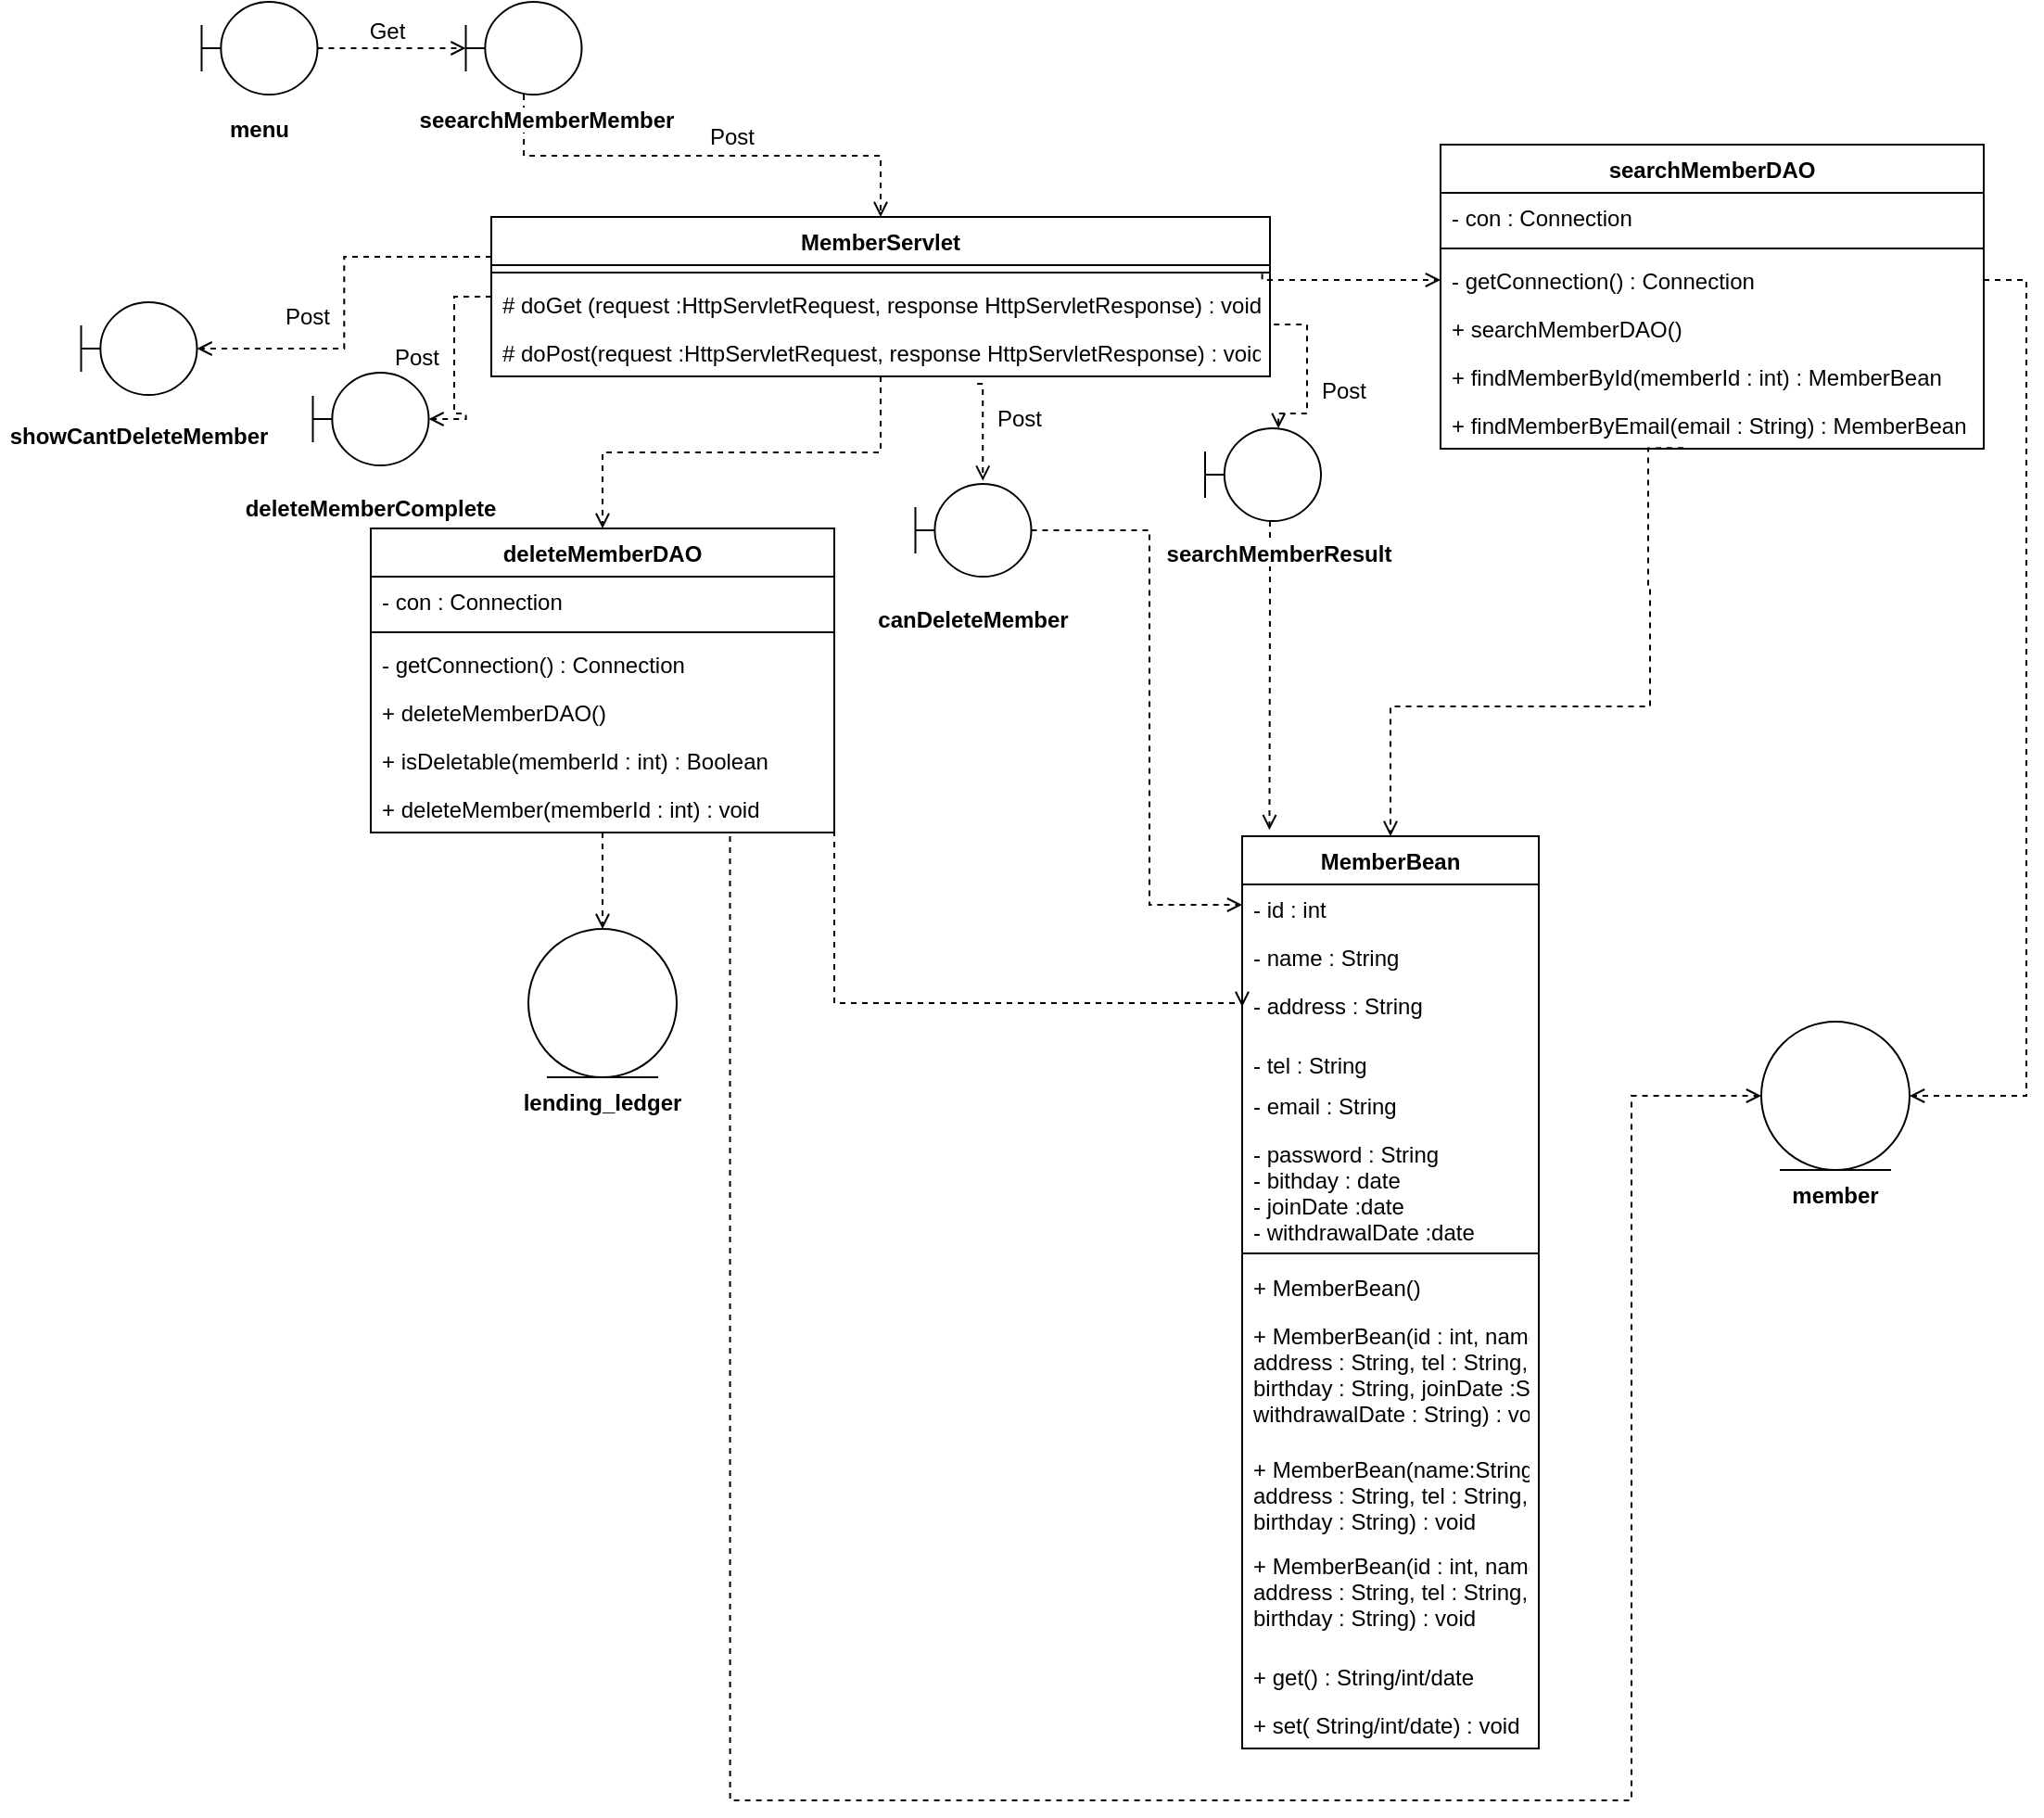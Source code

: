 <mxfile version="14.8.0" type="device" pages="3"><diagram name="会員検索・退会" id="edwcWxbVNx4qT_5g8M6E"><mxGraphModel dx="1205" dy="412" grid="1" gridSize="10" guides="1" tooltips="1" connect="1" arrows="1" fold="1" page="1" pageScale="1" pageWidth="827" pageHeight="1169" math="0" shadow="0"><root><mxCell id="UVWMhbu85ahoSnk7gNux-0"/><mxCell id="UVWMhbu85ahoSnk7gNux-1" parent="UVWMhbu85ahoSnk7gNux-0"/><mxCell id="DkRwzIB5Nytj6muvnnxL-1" style="edgeStyle=orthogonalEdgeStyle;rounded=0;orthogonalLoop=1;jettySize=auto;html=1;dashed=1;endArrow=open;endFill=0;entryX=0;entryY=0.5;entryDx=0;entryDy=0;exitX=0.99;exitY=0.583;exitDx=0;exitDy=0;exitPerimeter=0;" parent="UVWMhbu85ahoSnk7gNux-1" source="DkRwzIB5Nytj6muvnnxL-5" target="DkRwzIB5Nytj6muvnnxL-23" edge="1"><mxGeometry relative="1" as="geometry"><Array as="points"><mxPoint x="731" y="250"/></Array></mxGeometry></mxCell><mxCell id="DkRwzIB5Nytj6muvnnxL-2" style="edgeStyle=orthogonalEdgeStyle;rounded=0;orthogonalLoop=1;jettySize=auto;html=1;exitX=1.005;exitY=-0.077;exitDx=0;exitDy=0;entryX=0.633;entryY=0;entryDx=0;entryDy=0;entryPerimeter=0;dashed=1;endArrow=open;endFill=0;exitPerimeter=0;" parent="UVWMhbu85ahoSnk7gNux-1" source="ddNSV-u8jzlq-nIW0lmL-3" target="DkRwzIB5Nytj6muvnnxL-27" edge="1"><mxGeometry relative="1" as="geometry"/></mxCell><mxCell id="DkRwzIB5Nytj6muvnnxL-3" style="edgeStyle=orthogonalEdgeStyle;rounded=0;orthogonalLoop=1;jettySize=auto;html=1;dashed=1;endArrow=open;endFill=0;exitX=0.624;exitY=1.154;exitDx=0;exitDy=0;entryX=0.582;entryY=-0.034;entryDx=0;entryDy=0;entryPerimeter=0;exitPerimeter=0;" parent="UVWMhbu85ahoSnk7gNux-1" source="ddNSV-u8jzlq-nIW0lmL-3" target="DkRwzIB5Nytj6muvnnxL-29" edge="1"><mxGeometry relative="1" as="geometry"><mxPoint x="1005" y="311" as="targetPoint"/><Array as="points"><mxPoint x="580" y="306"/></Array></mxGeometry></mxCell><mxCell id="DkRwzIB5Nytj6muvnnxL-43" style="edgeStyle=orthogonalEdgeStyle;rounded=0;orthogonalLoop=1;jettySize=auto;html=1;entryX=0.5;entryY=0;entryDx=0;entryDy=0;dashed=1;endArrow=open;endFill=0;" parent="UVWMhbu85ahoSnk7gNux-1" source="DkRwzIB5Nytj6muvnnxL-4" target="DkRwzIB5Nytj6muvnnxL-36" edge="1"><mxGeometry relative="1" as="geometry"/></mxCell><mxCell id="DkRwzIB5Nytj6muvnnxL-52" style="edgeStyle=orthogonalEdgeStyle;rounded=0;orthogonalLoop=1;jettySize=auto;html=1;exitX=0;exitY=0.25;exitDx=0;exitDy=0;dashed=1;endArrow=open;endFill=0;" parent="UVWMhbu85ahoSnk7gNux-1" source="DkRwzIB5Nytj6muvnnxL-4" target="DkRwzIB5Nytj6muvnnxL-50" edge="1"><mxGeometry relative="1" as="geometry"/></mxCell><mxCell id="DkRwzIB5Nytj6muvnnxL-53" style="edgeStyle=orthogonalEdgeStyle;rounded=0;orthogonalLoop=1;jettySize=auto;html=1;exitX=0;exitY=0.5;exitDx=0;exitDy=0;dashed=1;endArrow=open;endFill=0;" parent="UVWMhbu85ahoSnk7gNux-1" source="DkRwzIB5Nytj6muvnnxL-4" target="DkRwzIB5Nytj6muvnnxL-48" edge="1"><mxGeometry relative="1" as="geometry"/></mxCell><mxCell id="DkRwzIB5Nytj6muvnnxL-4" value="MemberServlet" style="swimlane;fontStyle=1;align=center;verticalAlign=top;childLayout=stackLayout;horizontal=1;startSize=26;horizontalStack=0;resizeParent=1;resizeParentMax=0;resizeLast=0;collapsible=1;marginBottom=0;labelBackgroundColor=#ffffff;" parent="UVWMhbu85ahoSnk7gNux-1" vertex="1"><mxGeometry x="315" y="216" width="420" height="86" as="geometry"/></mxCell><mxCell id="DkRwzIB5Nytj6muvnnxL-5" value="" style="line;strokeWidth=1;fillColor=none;align=left;verticalAlign=middle;spacingTop=-1;spacingLeft=3;spacingRight=3;rotatable=0;labelPosition=right;points=[];portConstraint=eastwest;" parent="DkRwzIB5Nytj6muvnnxL-4" vertex="1"><mxGeometry y="26" width="420" height="8" as="geometry"/></mxCell><mxCell id="DkRwzIB5Nytj6muvnnxL-6" value="# doGet (request :HttpServletRequest, response HttpServletResponse) : void" style="text;strokeColor=none;fillColor=none;align=left;verticalAlign=top;spacingLeft=4;spacingRight=4;overflow=hidden;rotatable=0;points=[[0,0.5],[1,0.5]];portConstraint=eastwest;" parent="DkRwzIB5Nytj6muvnnxL-4" vertex="1"><mxGeometry y="34" width="420" height="26" as="geometry"/></mxCell><mxCell id="ddNSV-u8jzlq-nIW0lmL-3" value="# doPost(request :HttpServletRequest, response HttpServletResponse) : void" style="text;strokeColor=none;fillColor=none;align=left;verticalAlign=top;spacingLeft=4;spacingRight=4;overflow=hidden;rotatable=0;points=[[0,0.5],[1,0.5]];portConstraint=eastwest;" parent="DkRwzIB5Nytj6muvnnxL-4" vertex="1"><mxGeometry y="60" width="420" height="26" as="geometry"/></mxCell><mxCell id="DkRwzIB5Nytj6muvnnxL-7" value="" style="edgeStyle=orthogonalEdgeStyle;rounded=0;orthogonalLoop=1;jettySize=auto;html=1;dashed=1;endArrow=open;endFill=0;" parent="UVWMhbu85ahoSnk7gNux-1" source="DkRwzIB5Nytj6muvnnxL-8" target="DkRwzIB5Nytj6muvnnxL-34" edge="1"><mxGeometry relative="1" as="geometry"/></mxCell><mxCell id="DkRwzIB5Nytj6muvnnxL-8" value="" style="shape=umlBoundary;whiteSpace=wrap;html=1;labelBackgroundColor=#ffffff;" parent="UVWMhbu85ahoSnk7gNux-1" vertex="1"><mxGeometry x="158.75" y="100" width="62.5" height="50" as="geometry"/></mxCell><mxCell id="DkRwzIB5Nytj6muvnnxL-19" style="edgeStyle=orthogonalEdgeStyle;rounded=0;orthogonalLoop=1;jettySize=auto;html=1;entryX=1;entryY=0.5;entryDx=0;entryDy=0;dashed=1;endArrow=open;endFill=0;exitX=1;exitY=0.5;exitDx=0;exitDy=0;" parent="UVWMhbu85ahoSnk7gNux-1" source="DkRwzIB5Nytj6muvnnxL-23" target="DkRwzIB5Nytj6muvnnxL-31" edge="1"><mxGeometry relative="1" as="geometry"><Array as="points"><mxPoint x="1143" y="250"/><mxPoint x="1143" y="690"/></Array></mxGeometry></mxCell><mxCell id="DkRwzIB5Nytj6muvnnxL-20" value="searchMemberDAO" style="swimlane;fontStyle=1;align=center;verticalAlign=top;childLayout=stackLayout;horizontal=1;startSize=26;horizontalStack=0;resizeParent=1;resizeParentMax=0;resizeLast=0;collapsible=1;marginBottom=0;labelBackgroundColor=#ffffff;" parent="UVWMhbu85ahoSnk7gNux-1" vertex="1"><mxGeometry x="827" y="177" width="293" height="164" as="geometry"/></mxCell><mxCell id="DkRwzIB5Nytj6muvnnxL-21" value="- con : Connection " style="text;strokeColor=none;fillColor=none;align=left;verticalAlign=top;spacingLeft=4;spacingRight=4;overflow=hidden;rotatable=0;points=[[0,0.5],[1,0.5]];portConstraint=eastwest;" parent="DkRwzIB5Nytj6muvnnxL-20" vertex="1"><mxGeometry y="26" width="293" height="26" as="geometry"/></mxCell><mxCell id="DkRwzIB5Nytj6muvnnxL-22" value="" style="line;strokeWidth=1;fillColor=none;align=left;verticalAlign=middle;spacingTop=-1;spacingLeft=3;spacingRight=3;rotatable=0;labelPosition=right;points=[];portConstraint=eastwest;" parent="DkRwzIB5Nytj6muvnnxL-20" vertex="1"><mxGeometry y="52" width="293" height="8" as="geometry"/></mxCell><mxCell id="DkRwzIB5Nytj6muvnnxL-23" value="- getConnection() : Connection" style="text;strokeColor=none;fillColor=none;align=left;verticalAlign=top;spacingLeft=4;spacingRight=4;overflow=hidden;rotatable=0;points=[[0,0.5],[1,0.5]];portConstraint=eastwest;" parent="DkRwzIB5Nytj6muvnnxL-20" vertex="1"><mxGeometry y="60" width="293" height="26" as="geometry"/></mxCell><mxCell id="ddNSV-u8jzlq-nIW0lmL-0" value="+ searchMemberDAO()" style="text;strokeColor=none;fillColor=none;align=left;verticalAlign=top;spacingLeft=4;spacingRight=4;overflow=hidden;rotatable=0;points=[[0,0.5],[1,0.5]];portConstraint=eastwest;" parent="DkRwzIB5Nytj6muvnnxL-20" vertex="1"><mxGeometry y="86" width="293" height="26" as="geometry"/></mxCell><mxCell id="DBZbkjBuwtPqwsLRpwol-0" value="+ findMemberById(memberId : int) : MemberBean" style="text;strokeColor=none;fillColor=none;align=left;verticalAlign=top;spacingLeft=4;spacingRight=4;overflow=hidden;rotatable=0;points=[[0,0.5],[1,0.5]];portConstraint=eastwest;" parent="DkRwzIB5Nytj6muvnnxL-20" vertex="1"><mxGeometry y="112" width="293" height="26" as="geometry"/></mxCell><mxCell id="DBZbkjBuwtPqwsLRpwol-1" value="+ findMemberByEmail(email : String) : MemberBean" style="text;strokeColor=none;fillColor=none;align=left;verticalAlign=top;spacingLeft=4;spacingRight=4;overflow=hidden;rotatable=0;points=[[0,0.5],[1,0.5]];portConstraint=eastwest;" parent="DkRwzIB5Nytj6muvnnxL-20" vertex="1"><mxGeometry y="138" width="293" height="26" as="geometry"/></mxCell><mxCell id="DkRwzIB5Nytj6muvnnxL-26" value="menu" style="text;align=center;fontStyle=1;verticalAlign=middle;spacingLeft=3;spacingRight=3;strokeColor=none;rotatable=0;points=[[0,0.5],[1,0.5]];portConstraint=eastwest;labelBackgroundColor=#ffffff;" parent="UVWMhbu85ahoSnk7gNux-1" vertex="1"><mxGeometry x="150" y="155" width="80" height="26" as="geometry"/></mxCell><mxCell id="DkRwzIB5Nytj6muvnnxL-42" style="edgeStyle=orthogonalEdgeStyle;rounded=0;orthogonalLoop=1;jettySize=auto;html=1;entryX=0.092;entryY=-0.005;entryDx=0;entryDy=0;entryPerimeter=0;dashed=1;endArrow=open;endFill=0;" parent="UVWMhbu85ahoSnk7gNux-1" source="DkRwzIB5Nytj6muvnnxL-27" edge="1"><mxGeometry relative="1" as="geometry"><mxPoint x="734.72" y="546.59" as="targetPoint"/><Array as="points"><mxPoint x="735" y="420"/><mxPoint x="735" y="420"/></Array></mxGeometry></mxCell><mxCell id="DkRwzIB5Nytj6muvnnxL-27" value="" style="shape=umlBoundary;whiteSpace=wrap;html=1;labelBackgroundColor=#ffffff;" parent="UVWMhbu85ahoSnk7gNux-1" vertex="1"><mxGeometry x="700" y="330" width="62.5" height="50" as="geometry"/></mxCell><mxCell id="DkRwzIB5Nytj6muvnnxL-28" value="searchMemberResult" style="text;align=center;fontStyle=1;verticalAlign=middle;spacingLeft=3;spacingRight=3;strokeColor=none;rotatable=0;points=[[0,0.5],[1,0.5]];portConstraint=eastwest;labelBackgroundColor=#ffffff;" parent="UVWMhbu85ahoSnk7gNux-1" vertex="1"><mxGeometry x="680" y="384" width="120" height="26" as="geometry"/></mxCell><mxCell id="DkRwzIB5Nytj6muvnnxL-54" style="edgeStyle=orthogonalEdgeStyle;rounded=0;orthogonalLoop=1;jettySize=auto;html=1;entryX=0;entryY=0.5;entryDx=0;entryDy=0;dashed=1;endArrow=open;endFill=0;" parent="UVWMhbu85ahoSnk7gNux-1" source="DkRwzIB5Nytj6muvnnxL-29" edge="1"><mxGeometry relative="1" as="geometry"><mxPoint x="720" y="587" as="targetPoint"/><Array as="points"><mxPoint x="670" y="385"/><mxPoint x="670" y="587"/></Array></mxGeometry></mxCell><mxCell id="DkRwzIB5Nytj6muvnnxL-29" value="" style="shape=umlBoundary;whiteSpace=wrap;html=1;labelBackgroundColor=#ffffff;" parent="UVWMhbu85ahoSnk7gNux-1" vertex="1"><mxGeometry x="543.75" y="360" width="62.5" height="50" as="geometry"/></mxCell><mxCell id="DkRwzIB5Nytj6muvnnxL-30" value="canDeleteMember" style="text;align=center;fontStyle=1;verticalAlign=middle;spacingLeft=3;spacingRight=3;strokeColor=none;rotatable=0;points=[[0,0.5],[1,0.5]];portConstraint=eastwest;labelBackgroundColor=#ffffff;" parent="UVWMhbu85ahoSnk7gNux-1" vertex="1"><mxGeometry x="500" y="425" width="150" height="15" as="geometry"/></mxCell><mxCell id="DkRwzIB5Nytj6muvnnxL-31" value="" style="ellipse;shape=umlEntity;whiteSpace=wrap;html=1;labelBackgroundColor=#ffffff;" parent="UVWMhbu85ahoSnk7gNux-1" vertex="1"><mxGeometry x="1000" y="650" width="80" height="80" as="geometry"/></mxCell><mxCell id="DkRwzIB5Nytj6muvnnxL-32" value="member" style="text;align=center;fontStyle=1;verticalAlign=middle;spacingLeft=3;spacingRight=3;strokeColor=none;rotatable=0;points=[[0,0.5],[1,0.5]];portConstraint=eastwest;labelBackgroundColor=#ffffff;" parent="UVWMhbu85ahoSnk7gNux-1" vertex="1"><mxGeometry x="990" y="730" width="100" height="26" as="geometry"/></mxCell><mxCell id="DkRwzIB5Nytj6muvnnxL-33" style="edgeStyle=orthogonalEdgeStyle;rounded=0;orthogonalLoop=1;jettySize=auto;html=1;entryX=0.5;entryY=0;entryDx=0;entryDy=0;dashed=1;endArrow=open;endFill=0;" parent="UVWMhbu85ahoSnk7gNux-1" source="DkRwzIB5Nytj6muvnnxL-34" target="DkRwzIB5Nytj6muvnnxL-4" edge="1"><mxGeometry relative="1" as="geometry"/></mxCell><mxCell id="DkRwzIB5Nytj6muvnnxL-34" value="" style="shape=umlBoundary;whiteSpace=wrap;html=1;labelBackgroundColor=#ffffff;" parent="UVWMhbu85ahoSnk7gNux-1" vertex="1"><mxGeometry x="301.25" y="100" width="62.5" height="50" as="geometry"/></mxCell><mxCell id="DkRwzIB5Nytj6muvnnxL-35" value="seearchMemberMember" style="text;align=center;fontStyle=1;verticalAlign=middle;spacingLeft=3;spacingRight=3;strokeColor=none;rotatable=0;points=[[0,0.5],[1,0.5]];portConstraint=eastwest;labelBackgroundColor=#ffffff;" parent="UVWMhbu85ahoSnk7gNux-1" vertex="1"><mxGeometry x="270" y="150" width="150" height="26" as="geometry"/></mxCell><mxCell id="DkRwzIB5Nytj6muvnnxL-47" style="edgeStyle=orthogonalEdgeStyle;rounded=0;orthogonalLoop=1;jettySize=auto;html=1;entryX=0.5;entryY=0;entryDx=0;entryDy=0;dashed=1;endArrow=open;endFill=0;" parent="UVWMhbu85ahoSnk7gNux-1" source="DkRwzIB5Nytj6muvnnxL-36" target="DkRwzIB5Nytj6muvnnxL-45" edge="1"><mxGeometry relative="1" as="geometry"/></mxCell><mxCell id="DkRwzIB5Nytj6muvnnxL-55" style="edgeStyle=orthogonalEdgeStyle;rounded=0;orthogonalLoop=1;jettySize=auto;html=1;entryX=0;entryY=0.5;entryDx=0;entryDy=0;dashed=1;endArrow=open;endFill=0;exitX=0.775;exitY=1.077;exitDx=0;exitDy=0;exitPerimeter=0;" parent="UVWMhbu85ahoSnk7gNux-1" source="DkRwzIB5Nytj6muvnnxL-41" target="DkRwzIB5Nytj6muvnnxL-31" edge="1"><mxGeometry relative="1" as="geometry"><Array as="points"><mxPoint x="444" y="1070"/><mxPoint x="930" y="1070"/><mxPoint x="930" y="690"/></Array></mxGeometry></mxCell><mxCell id="DkRwzIB5Nytj6muvnnxL-36" value="deleteMemberDAO" style="swimlane;fontStyle=1;align=center;verticalAlign=top;childLayout=stackLayout;horizontal=1;startSize=26;horizontalStack=0;resizeParent=1;resizeParentMax=0;resizeLast=0;collapsible=1;marginBottom=0;labelBackgroundColor=#ffffff;" parent="UVWMhbu85ahoSnk7gNux-1" vertex="1"><mxGeometry x="250" y="384" width="250" height="164" as="geometry"/></mxCell><mxCell id="DkRwzIB5Nytj6muvnnxL-37" value="- con : Connection " style="text;strokeColor=none;fillColor=none;align=left;verticalAlign=top;spacingLeft=4;spacingRight=4;overflow=hidden;rotatable=0;points=[[0,0.5],[1,0.5]];portConstraint=eastwest;" parent="DkRwzIB5Nytj6muvnnxL-36" vertex="1"><mxGeometry y="26" width="250" height="26" as="geometry"/></mxCell><mxCell id="DkRwzIB5Nytj6muvnnxL-38" value="" style="line;strokeWidth=1;fillColor=none;align=left;verticalAlign=middle;spacingTop=-1;spacingLeft=3;spacingRight=3;rotatable=0;labelPosition=right;points=[];portConstraint=eastwest;" parent="DkRwzIB5Nytj6muvnnxL-36" vertex="1"><mxGeometry y="52" width="250" height="8" as="geometry"/></mxCell><mxCell id="DkRwzIB5Nytj6muvnnxL-39" value="- getConnection() : Connection" style="text;strokeColor=none;fillColor=none;align=left;verticalAlign=top;spacingLeft=4;spacingRight=4;overflow=hidden;rotatable=0;points=[[0,0.5],[1,0.5]];portConstraint=eastwest;" parent="DkRwzIB5Nytj6muvnnxL-36" vertex="1"><mxGeometry y="60" width="250" height="26" as="geometry"/></mxCell><mxCell id="ddNSV-u8jzlq-nIW0lmL-1" value="+ deleteMemberDAO()" style="text;strokeColor=none;fillColor=none;align=left;verticalAlign=top;spacingLeft=4;spacingRight=4;overflow=hidden;rotatable=0;points=[[0,0.5],[1,0.5]];portConstraint=eastwest;" parent="DkRwzIB5Nytj6muvnnxL-36" vertex="1"><mxGeometry y="86" width="250" height="26" as="geometry"/></mxCell><mxCell id="DkRwzIB5Nytj6muvnnxL-40" value="+ isDeletable(memberId : int) : Boolean" style="text;strokeColor=none;fillColor=none;align=left;verticalAlign=top;spacingLeft=4;spacingRight=4;overflow=hidden;rotatable=0;points=[[0,0.5],[1,0.5]];portConstraint=eastwest;" parent="DkRwzIB5Nytj6muvnnxL-36" vertex="1"><mxGeometry y="112" width="250" height="26" as="geometry"/></mxCell><mxCell id="DkRwzIB5Nytj6muvnnxL-41" value="+ deleteMember(memberId : int) : void" style="text;strokeColor=none;fillColor=none;align=left;verticalAlign=top;spacingLeft=4;spacingRight=4;overflow=hidden;rotatable=0;points=[[0,0.5],[1,0.5]];portConstraint=eastwest;" parent="DkRwzIB5Nytj6muvnnxL-36" vertex="1"><mxGeometry y="138" width="250" height="26" as="geometry"/></mxCell><mxCell id="DkRwzIB5Nytj6muvnnxL-44" style="edgeStyle=orthogonalEdgeStyle;rounded=0;orthogonalLoop=1;jettySize=auto;html=1;exitX=1;exitY=0.5;exitDx=0;exitDy=0;entryX=0;entryY=0.5;entryDx=0;entryDy=0;dashed=1;endArrow=open;endFill=0;" parent="UVWMhbu85ahoSnk7gNux-1" source="DkRwzIB5Nytj6muvnnxL-41" edge="1"><mxGeometry relative="1" as="geometry"><mxPoint x="720" y="642" as="targetPoint"/><Array as="points"><mxPoint x="500" y="640"/><mxPoint x="720" y="640"/></Array></mxGeometry></mxCell><mxCell id="DkRwzIB5Nytj6muvnnxL-45" value="" style="ellipse;shape=umlEntity;whiteSpace=wrap;html=1;labelBackgroundColor=#ffffff;" parent="UVWMhbu85ahoSnk7gNux-1" vertex="1"><mxGeometry x="335" y="600" width="80" height="80" as="geometry"/></mxCell><mxCell id="DkRwzIB5Nytj6muvnnxL-46" value="lending_ledger" style="text;align=center;fontStyle=1;verticalAlign=middle;spacingLeft=3;spacingRight=3;strokeColor=none;rotatable=0;points=[[0,0.5],[1,0.5]];portConstraint=eastwest;labelBackgroundColor=#ffffff;" parent="UVWMhbu85ahoSnk7gNux-1" vertex="1"><mxGeometry x="325" y="680" width="100" height="26" as="geometry"/></mxCell><mxCell id="DkRwzIB5Nytj6muvnnxL-48" value="" style="shape=umlBoundary;whiteSpace=wrap;html=1;labelBackgroundColor=#ffffff;" parent="UVWMhbu85ahoSnk7gNux-1" vertex="1"><mxGeometry x="218.75" y="300" width="62.5" height="50" as="geometry"/></mxCell><mxCell id="DkRwzIB5Nytj6muvnnxL-49" value="deleteMemberComplete" style="text;align=center;fontStyle=1;verticalAlign=middle;spacingLeft=3;spacingRight=3;strokeColor=none;rotatable=0;points=[[0,0.5],[1,0.5]];portConstraint=eastwest;labelBackgroundColor=#ffffff;" parent="UVWMhbu85ahoSnk7gNux-1" vertex="1"><mxGeometry x="175" y="365" width="150" height="15" as="geometry"/></mxCell><mxCell id="DkRwzIB5Nytj6muvnnxL-50" value="" style="shape=umlBoundary;whiteSpace=wrap;html=1;labelBackgroundColor=#ffffff;" parent="UVWMhbu85ahoSnk7gNux-1" vertex="1"><mxGeometry x="93.75" y="262" width="62.5" height="50" as="geometry"/></mxCell><mxCell id="DkRwzIB5Nytj6muvnnxL-51" value="showCantDeleteMember" style="text;align=center;fontStyle=1;verticalAlign=middle;spacingLeft=3;spacingRight=3;strokeColor=none;rotatable=0;points=[[0,0.5],[1,0.5]];portConstraint=eastwest;labelBackgroundColor=#ffffff;" parent="UVWMhbu85ahoSnk7gNux-1" vertex="1"><mxGeometry x="50" y="327" width="150" height="13" as="geometry"/></mxCell><mxCell id="rgv2YJTqm2Y-aeKqQeEH-0" value="MemberBean" style="swimlane;fontStyle=1;align=center;verticalAlign=top;childLayout=stackLayout;horizontal=1;startSize=26;horizontalStack=0;resizeParent=1;resizeParentMax=0;resizeLast=0;collapsible=1;marginBottom=0;labelBackgroundColor=#ffffff;" parent="UVWMhbu85ahoSnk7gNux-1" vertex="1"><mxGeometry x="720" y="550" width="160" height="492" as="geometry"/></mxCell><mxCell id="rgv2YJTqm2Y-aeKqQeEH-1" value="- id : int" style="text;strokeColor=none;fillColor=none;align=left;verticalAlign=top;spacingLeft=4;spacingRight=4;overflow=hidden;rotatable=0;points=[[0,0.5],[1,0.5]];portConstraint=eastwest;" parent="rgv2YJTqm2Y-aeKqQeEH-0" vertex="1"><mxGeometry y="26" width="160" height="26" as="geometry"/></mxCell><mxCell id="rgv2YJTqm2Y-aeKqQeEH-2" value="- name : String" style="text;strokeColor=none;fillColor=none;align=left;verticalAlign=top;spacingLeft=4;spacingRight=4;overflow=hidden;rotatable=0;points=[[0,0.5],[1,0.5]];portConstraint=eastwest;" parent="rgv2YJTqm2Y-aeKqQeEH-0" vertex="1"><mxGeometry y="52" width="160" height="26" as="geometry"/></mxCell><mxCell id="rgv2YJTqm2Y-aeKqQeEH-3" value="- address : String" style="text;strokeColor=none;fillColor=none;align=left;verticalAlign=top;spacingLeft=4;spacingRight=4;overflow=hidden;rotatable=0;points=[[0,0.5],[1,0.5]];portConstraint=eastwest;" parent="rgv2YJTqm2Y-aeKqQeEH-0" vertex="1"><mxGeometry y="78" width="160" height="32" as="geometry"/></mxCell><mxCell id="rgv2YJTqm2Y-aeKqQeEH-4" value="- tel : String" style="text;strokeColor=none;fillColor=none;align=left;verticalAlign=top;spacingLeft=4;spacingRight=4;overflow=hidden;rotatable=0;points=[[0,0.5],[1,0.5]];portConstraint=eastwest;" parent="rgv2YJTqm2Y-aeKqQeEH-0" vertex="1"><mxGeometry y="110" width="160" height="22" as="geometry"/></mxCell><mxCell id="rgv2YJTqm2Y-aeKqQeEH-5" value="- email : String" style="text;strokeColor=none;fillColor=none;align=left;verticalAlign=top;spacingLeft=4;spacingRight=4;overflow=hidden;rotatable=0;points=[[0,0.5],[1,0.5]];portConstraint=eastwest;" parent="rgv2YJTqm2Y-aeKqQeEH-0" vertex="1"><mxGeometry y="132" width="160" height="26" as="geometry"/></mxCell><mxCell id="rgv2YJTqm2Y-aeKqQeEH-6" value="- password : String&#10;- bithday : date&#10;- joinDate :date&#10;- withdrawalDate :date" style="text;strokeColor=none;fillColor=none;align=left;verticalAlign=top;spacingLeft=4;spacingRight=4;overflow=hidden;rotatable=0;points=[[0,0.5],[1,0.5]];portConstraint=eastwest;" parent="rgv2YJTqm2Y-aeKqQeEH-0" vertex="1"><mxGeometry y="158" width="160" height="62" as="geometry"/></mxCell><mxCell id="rgv2YJTqm2Y-aeKqQeEH-7" value="" style="line;strokeWidth=1;fillColor=none;align=left;verticalAlign=middle;spacingTop=-1;spacingLeft=3;spacingRight=3;rotatable=0;labelPosition=right;points=[];portConstraint=eastwest;" parent="rgv2YJTqm2Y-aeKqQeEH-0" vertex="1"><mxGeometry y="220" width="160" height="10" as="geometry"/></mxCell><mxCell id="rgv2YJTqm2Y-aeKqQeEH-8" value="+ MemberBean()" style="text;strokeColor=none;fillColor=none;align=left;verticalAlign=top;spacingLeft=4;spacingRight=4;overflow=hidden;rotatable=0;points=[[0,0.5],[1,0.5]];portConstraint=eastwest;" parent="rgv2YJTqm2Y-aeKqQeEH-0" vertex="1"><mxGeometry y="230" width="160" height="26" as="geometry"/></mxCell><mxCell id="XcAsfi8Cfjcq_3R0imPP-3" value="+ MemberBean(id : int, name:String,&#10;address : String, tel : String, email : String,&#10;birthday : String, joinDate :String,&#10;withdrawalDate : String) : void" style="text;strokeColor=none;fillColor=none;align=left;verticalAlign=top;spacingLeft=4;spacingRight=4;overflow=hidden;rotatable=0;points=[[0,0.5],[1,0.5]];portConstraint=eastwest;" vertex="1" parent="rgv2YJTqm2Y-aeKqQeEH-0"><mxGeometry y="256" width="160" height="72" as="geometry"/></mxCell><mxCell id="XcAsfi8Cfjcq_3R0imPP-5" value="+ MemberBean(name:String,&#10;address : String, tel : String, email : String,&#10;birthday : String) : void" style="text;strokeColor=none;fillColor=none;align=left;verticalAlign=top;spacingLeft=4;spacingRight=4;overflow=hidden;rotatable=0;points=[[0,0.5],[1,0.5]];portConstraint=eastwest;" vertex="1" parent="rgv2YJTqm2Y-aeKqQeEH-0"><mxGeometry y="328" width="160" height="52" as="geometry"/></mxCell><mxCell id="XcAsfi8Cfjcq_3R0imPP-6" value="+ MemberBean(id : int, name:String,&#10;address : String, tel : String, email : String, &#10;birthday : String) : void" style="text;strokeColor=none;fillColor=none;align=left;verticalAlign=top;spacingLeft=4;spacingRight=4;overflow=hidden;rotatable=0;points=[[0,0.5],[1,0.5]];portConstraint=eastwest;" vertex="1" parent="rgv2YJTqm2Y-aeKqQeEH-0"><mxGeometry y="380" width="160" height="60" as="geometry"/></mxCell><mxCell id="rgv2YJTqm2Y-aeKqQeEH-10" value="+ get() : String/int/date" style="text;strokeColor=none;fillColor=none;align=left;verticalAlign=top;spacingLeft=4;spacingRight=4;overflow=hidden;rotatable=0;points=[[0,0.5],[1,0.5]];portConstraint=eastwest;" parent="rgv2YJTqm2Y-aeKqQeEH-0" vertex="1"><mxGeometry y="440" width="160" height="26" as="geometry"/></mxCell><mxCell id="rgv2YJTqm2Y-aeKqQeEH-9" value="+ set( String/int/date) : void" style="text;strokeColor=none;fillColor=none;align=left;verticalAlign=top;spacingLeft=4;spacingRight=4;overflow=hidden;rotatable=0;points=[[0,0.5],[1,0.5]];portConstraint=eastwest;" parent="rgv2YJTqm2Y-aeKqQeEH-0" vertex="1"><mxGeometry y="466" width="160" height="26" as="geometry"/></mxCell><mxCell id="rgv2YJTqm2Y-aeKqQeEH-11" value="" style="edgeStyle=orthogonalEdgeStyle;rounded=0;orthogonalLoop=1;jettySize=auto;html=1;dashed=1;endArrow=open;endFill=0;exitX=0.447;exitY=0.987;exitDx=0;exitDy=0;exitPerimeter=0;" parent="UVWMhbu85ahoSnk7gNux-1" source="DBZbkjBuwtPqwsLRpwol-1" target="rgv2YJTqm2Y-aeKqQeEH-0" edge="1"><mxGeometry relative="1" as="geometry"><mxPoint x="800" y="540" as="targetPoint"/><Array as="points"><mxPoint x="939" y="416"/><mxPoint x="940" y="416"/><mxPoint x="940" y="480"/><mxPoint x="800" y="480"/></Array><mxPoint x="938.75" y="340.662" as="sourcePoint"/></mxGeometry></mxCell><mxCell id="xp98bYnpMv1FhjdT-ypC-0" value="Get" style="text;html=1;strokeColor=none;fillColor=none;align=center;verticalAlign=middle;whiteSpace=wrap;rounded=0;" parent="UVWMhbu85ahoSnk7gNux-1" vertex="1"><mxGeometry x="239.25" y="106" width="40" height="20" as="geometry"/></mxCell><mxCell id="hcwcovVJmaXnzBDflZe3-0" value="Post" style="text;html=1;strokeColor=none;fillColor=none;align=center;verticalAlign=middle;whiteSpace=wrap;rounded=0;" parent="UVWMhbu85ahoSnk7gNux-1" vertex="1"><mxGeometry x="425" y="163" width="40" height="20" as="geometry"/></mxCell><mxCell id="hcwcovVJmaXnzBDflZe3-1" value="Post" style="text;html=1;strokeColor=none;fillColor=none;align=center;verticalAlign=middle;whiteSpace=wrap;rounded=0;" parent="UVWMhbu85ahoSnk7gNux-1" vertex="1"><mxGeometry x="755" y="300" width="40" height="20" as="geometry"/></mxCell><mxCell id="hcwcovVJmaXnzBDflZe3-2" value="Post" style="text;html=1;strokeColor=none;fillColor=none;align=center;verticalAlign=middle;whiteSpace=wrap;rounded=0;" parent="UVWMhbu85ahoSnk7gNux-1" vertex="1"><mxGeometry x="580" y="315" width="40" height="20" as="geometry"/></mxCell><mxCell id="hcwcovVJmaXnzBDflZe3-4" value="Post" style="text;html=1;strokeColor=none;fillColor=none;align=center;verticalAlign=middle;whiteSpace=wrap;rounded=0;" parent="UVWMhbu85ahoSnk7gNux-1" vertex="1"><mxGeometry x="196.25" y="260" width="40" height="20" as="geometry"/></mxCell><mxCell id="hcwcovVJmaXnzBDflZe3-5" value="Post" style="text;html=1;strokeColor=none;fillColor=none;align=center;verticalAlign=middle;whiteSpace=wrap;rounded=0;" parent="UVWMhbu85ahoSnk7gNux-1" vertex="1"><mxGeometry x="255.25" y="282" width="40" height="20" as="geometry"/></mxCell></root></mxGraphModel></diagram><diagram name="会員検索・更新" id="IFET_DV4f8UbqAtiZXl8"><mxGraphModel dx="1205" dy="412" grid="1" gridSize="10" guides="1" tooltips="1" connect="1" arrows="1" fold="1" page="1" pageScale="1" pageWidth="827" pageHeight="1169" math="0" shadow="0"><root><mxCell id="Dbllte_zVW7kadW6270E-0"/><mxCell id="Dbllte_zVW7kadW6270E-1" parent="Dbllte_zVW7kadW6270E-0"/><mxCell id="Dbllte_zVW7kadW6270E-2" value="" style="edgeStyle=orthogonalEdgeStyle;rounded=0;orthogonalLoop=1;jettySize=auto;html=1;entryX=0.5;entryY=0;entryDx=0;entryDy=0;dashed=1;endArrow=open;endFill=0;exitX=0.452;exitY=1.115;exitDx=0;exitDy=0;exitPerimeter=0;" parent="Dbllte_zVW7kadW6270E-1" source="Dbllte_zVW7kadW6270E-29" edge="1"><mxGeometry relative="1" as="geometry"><mxPoint x="800" y="548" as="targetPoint"/><Array as="points"><mxPoint x="940" y="416"/><mxPoint x="800" y="416"/></Array></mxGeometry></mxCell><mxCell id="Dbllte_zVW7kadW6270E-3" style="edgeStyle=orthogonalEdgeStyle;rounded=0;orthogonalLoop=1;jettySize=auto;html=1;dashed=1;endArrow=open;endFill=0;entryX=0;entryY=0.5;entryDx=0;entryDy=0;exitX=1;exitY=0.007;exitDx=0;exitDy=0;exitPerimeter=0;" parent="Dbllte_zVW7kadW6270E-1" source="Dbllte_zVW7kadW6270E-11" target="Dbllte_zVW7kadW6270E-28" edge="1"><mxGeometry relative="1" as="geometry"><Array as="points"><mxPoint x="731" y="250"/></Array><mxPoint x="750" y="250" as="sourcePoint"/></mxGeometry></mxCell><mxCell id="Dbllte_zVW7kadW6270E-4" style="edgeStyle=orthogonalEdgeStyle;rounded=0;orthogonalLoop=1;jettySize=auto;html=1;exitX=0.718;exitY=1.033;exitDx=0;exitDy=0;entryX=0.633;entryY=0;entryDx=0;entryDy=0;entryPerimeter=0;dashed=1;endArrow=open;endFill=0;exitPerimeter=0;" parent="Dbllte_zVW7kadW6270E-1" source="Dbllte_zVW7kadW6270E-11" target="Dbllte_zVW7kadW6270E-33" edge="1"><mxGeometry relative="1" as="geometry"/></mxCell><mxCell id="Dbllte_zVW7kadW6270E-5" style="edgeStyle=orthogonalEdgeStyle;rounded=0;orthogonalLoop=1;jettySize=auto;html=1;dashed=1;endArrow=open;endFill=0;entryX=0.582;entryY=-0.034;entryDx=0;entryDy=0;entryPerimeter=0;exitX=0.63;exitY=1.023;exitDx=0;exitDy=0;exitPerimeter=0;" parent="Dbllte_zVW7kadW6270E-1" source="Dbllte_zVW7kadW6270E-11" target="Dbllte_zVW7kadW6270E-36" edge="1"><mxGeometry relative="1" as="geometry"><mxPoint x="1005" y="311" as="targetPoint"/><Array as="points"><mxPoint x="580" y="320"/><mxPoint x="580" y="320"/></Array><mxPoint x="590" y="320" as="sourcePoint"/></mxGeometry></mxCell><mxCell id="Dbllte_zVW7kadW6270E-6" style="edgeStyle=orthogonalEdgeStyle;rounded=0;orthogonalLoop=1;jettySize=auto;html=1;entryX=0.5;entryY=0;entryDx=0;entryDy=0;dashed=1;endArrow=open;endFill=0;" parent="Dbllte_zVW7kadW6270E-1" source="Dbllte_zVW7kadW6270E-9" target="Dbllte_zVW7kadW6270E-45" edge="1"><mxGeometry relative="1" as="geometry"/></mxCell><mxCell id="Dbllte_zVW7kadW6270E-7" style="edgeStyle=orthogonalEdgeStyle;rounded=0;orthogonalLoop=1;jettySize=auto;html=1;exitX=0;exitY=0.25;exitDx=0;exitDy=0;dashed=1;endArrow=open;endFill=0;" parent="Dbllte_zVW7kadW6270E-1" source="Dbllte_zVW7kadW6270E-9" target="Dbllte_zVW7kadW6270E-56" edge="1"><mxGeometry relative="1" as="geometry"/></mxCell><mxCell id="Dbllte_zVW7kadW6270E-8" style="edgeStyle=orthogonalEdgeStyle;rounded=0;orthogonalLoop=1;jettySize=auto;html=1;exitX=0;exitY=0.5;exitDx=0;exitDy=0;dashed=1;endArrow=open;endFill=0;" parent="Dbllte_zVW7kadW6270E-1" source="Dbllte_zVW7kadW6270E-9" target="Dbllte_zVW7kadW6270E-54" edge="1"><mxGeometry relative="1" as="geometry"/></mxCell><mxCell id="Dbllte_zVW7kadW6270E-9" value="MemberServlet" style="swimlane;fontStyle=1;align=center;verticalAlign=top;childLayout=stackLayout;horizontal=1;startSize=26;horizontalStack=0;resizeParent=1;resizeParentMax=0;resizeLast=0;collapsible=1;marginBottom=0;labelBackgroundColor=#ffffff;" parent="Dbllte_zVW7kadW6270E-1" vertex="1"><mxGeometry x="315" y="216" width="420" height="86" as="geometry"/></mxCell><mxCell id="Dbllte_zVW7kadW6270E-10" value="" style="line;strokeWidth=1;fillColor=none;align=left;verticalAlign=middle;spacingTop=-1;spacingLeft=3;spacingRight=3;rotatable=0;labelPosition=right;points=[];portConstraint=eastwest;" parent="Dbllte_zVW7kadW6270E-9" vertex="1"><mxGeometry y="26" width="420" height="8" as="geometry"/></mxCell><mxCell id="2Lh7o-ttRyb0aQcKm0TZ-0" value="# doPost(request :HttpServletRequest, response HttpServletResponse) : void" style="text;strokeColor=none;fillColor=none;align=left;verticalAlign=top;spacingLeft=4;spacingRight=4;overflow=hidden;rotatable=0;points=[[0,0.5],[1,0.5]];portConstraint=eastwest;" parent="Dbllte_zVW7kadW6270E-9" vertex="1"><mxGeometry y="34" width="420" height="26" as="geometry"/></mxCell><mxCell id="Dbllte_zVW7kadW6270E-11" value="# doGet (request :HttpServletRequest, response HttpServletResponse) : void" style="text;strokeColor=none;fillColor=none;align=left;verticalAlign=top;spacingLeft=4;spacingRight=4;overflow=hidden;rotatable=0;points=[[0,0.5],[1,0.5]];portConstraint=eastwest;" parent="Dbllte_zVW7kadW6270E-9" vertex="1"><mxGeometry y="60" width="420" height="26" as="geometry"/></mxCell><mxCell id="Dbllte_zVW7kadW6270E-12" value="" style="edgeStyle=orthogonalEdgeStyle;rounded=0;orthogonalLoop=1;jettySize=auto;html=1;dashed=1;endArrow=open;endFill=0;" parent="Dbllte_zVW7kadW6270E-1" source="Dbllte_zVW7kadW6270E-13" target="Dbllte_zVW7kadW6270E-41" edge="1"><mxGeometry relative="1" as="geometry"/></mxCell><mxCell id="Dbllte_zVW7kadW6270E-13" value="" style="shape=umlBoundary;whiteSpace=wrap;html=1;labelBackgroundColor=#ffffff;" parent="Dbllte_zVW7kadW6270E-1" vertex="1"><mxGeometry x="158.75" y="100" width="62.5" height="50" as="geometry"/></mxCell><mxCell id="Dbllte_zVW7kadW6270E-24" style="edgeStyle=orthogonalEdgeStyle;rounded=0;orthogonalLoop=1;jettySize=auto;html=1;entryX=1;entryY=0.5;entryDx=0;entryDy=0;dashed=1;endArrow=open;endFill=0;exitX=1;exitY=0.5;exitDx=0;exitDy=0;" parent="Dbllte_zVW7kadW6270E-1" source="Dbllte_zVW7kadW6270E-28" target="Dbllte_zVW7kadW6270E-38" edge="1"><mxGeometry relative="1" as="geometry"><Array as="points"><mxPoint x="1180" y="250"/><mxPoint x="1180" y="690"/></Array></mxGeometry></mxCell><mxCell id="Dbllte_zVW7kadW6270E-25" value="searchMemberDAO" style="swimlane;fontStyle=1;align=center;verticalAlign=top;childLayout=stackLayout;horizontal=1;startSize=26;horizontalStack=0;resizeParent=1;resizeParentMax=0;resizeLast=0;collapsible=1;marginBottom=0;labelBackgroundColor=#ffffff;" parent="Dbllte_zVW7kadW6270E-1" vertex="1"><mxGeometry x="827" y="177" width="313" height="164" as="geometry"/></mxCell><mxCell id="Dbllte_zVW7kadW6270E-26" value="- con : Connection " style="text;strokeColor=none;fillColor=none;align=left;verticalAlign=top;spacingLeft=4;spacingRight=4;overflow=hidden;rotatable=0;points=[[0,0.5],[1,0.5]];portConstraint=eastwest;" parent="Dbllte_zVW7kadW6270E-25" vertex="1"><mxGeometry y="26" width="313" height="26" as="geometry"/></mxCell><mxCell id="Dbllte_zVW7kadW6270E-27" value="" style="line;strokeWidth=1;fillColor=none;align=left;verticalAlign=middle;spacingTop=-1;spacingLeft=3;spacingRight=3;rotatable=0;labelPosition=right;points=[];portConstraint=eastwest;" parent="Dbllte_zVW7kadW6270E-25" vertex="1"><mxGeometry y="52" width="313" height="8" as="geometry"/></mxCell><mxCell id="Dbllte_zVW7kadW6270E-28" value="- getConnection() : Connection" style="text;strokeColor=none;fillColor=none;align=left;verticalAlign=top;spacingLeft=4;spacingRight=4;overflow=hidden;rotatable=0;points=[[0,0.5],[1,0.5]];portConstraint=eastwest;" parent="Dbllte_zVW7kadW6270E-25" vertex="1"><mxGeometry y="60" width="313" height="26" as="geometry"/></mxCell><mxCell id="xbFkha9x21yd-kuUJxaB-0" value="+ searchMemberDAO()" style="text;strokeColor=none;fillColor=none;align=left;verticalAlign=top;spacingLeft=4;spacingRight=4;overflow=hidden;rotatable=0;points=[[0,0.5],[1,0.5]];portConstraint=eastwest;" vertex="1" parent="Dbllte_zVW7kadW6270E-25"><mxGeometry y="86" width="313" height="26" as="geometry"/></mxCell><mxCell id="npai_wxRGQlqMQ-VEAzn-0" value="+ findMemberByEmail(email : String) : MemberBean" style="text;strokeColor=none;fillColor=none;align=left;verticalAlign=top;spacingLeft=4;spacingRight=4;overflow=hidden;rotatable=0;points=[[0,0.5],[1,0.5]];portConstraint=eastwest;" parent="Dbllte_zVW7kadW6270E-25" vertex="1"><mxGeometry y="112" width="313" height="26" as="geometry"/></mxCell><mxCell id="Dbllte_zVW7kadW6270E-29" value="+ findMemberById(memberId : int) : MemberBean" style="text;strokeColor=none;fillColor=none;align=left;verticalAlign=top;spacingLeft=4;spacingRight=4;overflow=hidden;rotatable=0;points=[[0,0.5],[1,0.5]];portConstraint=eastwest;" parent="Dbllte_zVW7kadW6270E-25" vertex="1"><mxGeometry y="138" width="313" height="26" as="geometry"/></mxCell><mxCell id="Dbllte_zVW7kadW6270E-31" value="menu" style="text;align=center;fontStyle=1;verticalAlign=middle;spacingLeft=3;spacingRight=3;strokeColor=none;rotatable=0;points=[[0,0.5],[1,0.5]];portConstraint=eastwest;labelBackgroundColor=#ffffff;" parent="Dbllte_zVW7kadW6270E-1" vertex="1"><mxGeometry x="150" y="155" width="80" height="26" as="geometry"/></mxCell><mxCell id="Dbllte_zVW7kadW6270E-32" style="edgeStyle=orthogonalEdgeStyle;rounded=0;orthogonalLoop=1;jettySize=auto;html=1;entryX=0.092;entryY=-0.005;entryDx=0;entryDy=0;entryPerimeter=0;dashed=1;endArrow=open;endFill=0;" parent="Dbllte_zVW7kadW6270E-1" source="Dbllte_zVW7kadW6270E-33" edge="1"><mxGeometry relative="1" as="geometry"><mxPoint x="734.72" y="546.59" as="targetPoint"/><Array as="points"><mxPoint x="735" y="420"/><mxPoint x="735" y="420"/></Array></mxGeometry></mxCell><mxCell id="Dbllte_zVW7kadW6270E-33" value="" style="shape=umlBoundary;whiteSpace=wrap;html=1;labelBackgroundColor=#ffffff;" parent="Dbllte_zVW7kadW6270E-1" vertex="1"><mxGeometry x="700" y="330" width="62.5" height="50" as="geometry"/></mxCell><mxCell id="Dbllte_zVW7kadW6270E-34" value="searchMemberResult" style="text;align=center;fontStyle=1;verticalAlign=middle;spacingLeft=3;spacingRight=3;strokeColor=none;rotatable=0;points=[[0,0.5],[1,0.5]];portConstraint=eastwest;labelBackgroundColor=#ffffff;" parent="Dbllte_zVW7kadW6270E-1" vertex="1"><mxGeometry x="680" y="384" width="120" height="26" as="geometry"/></mxCell><mxCell id="0vSXgMu9SPdh-6yHLud1-0" style="edgeStyle=orthogonalEdgeStyle;rounded=0;orthogonalLoop=1;jettySize=auto;html=1;entryX=0;entryY=0.5;entryDx=0;entryDy=0;dashed=1;endArrow=open;endFill=0;" parent="Dbllte_zVW7kadW6270E-1" source="Dbllte_zVW7kadW6270E-36" edge="1"><mxGeometry relative="1" as="geometry"><mxPoint x="720" y="587" as="targetPoint"/><Array as="points"><mxPoint x="660" y="385"/><mxPoint x="660" y="587"/></Array></mxGeometry></mxCell><mxCell id="Dbllte_zVW7kadW6270E-36" value="" style="shape=umlBoundary;whiteSpace=wrap;html=1;labelBackgroundColor=#ffffff;" parent="Dbllte_zVW7kadW6270E-1" vertex="1"><mxGeometry x="543.75" y="360" width="62.5" height="50" as="geometry"/></mxCell><mxCell id="Dbllte_zVW7kadW6270E-37" value="confirmMemberUpdate" style="text;align=center;fontStyle=1;verticalAlign=middle;spacingLeft=3;spacingRight=3;strokeColor=none;rotatable=0;points=[[0,0.5],[1,0.5]];portConstraint=eastwest;labelBackgroundColor=#ffffff;" parent="Dbllte_zVW7kadW6270E-1" vertex="1"><mxGeometry x="500" y="425" width="150" height="15" as="geometry"/></mxCell><mxCell id="Dbllte_zVW7kadW6270E-38" value="" style="ellipse;shape=umlEntity;whiteSpace=wrap;html=1;labelBackgroundColor=#ffffff;" parent="Dbllte_zVW7kadW6270E-1" vertex="1"><mxGeometry x="1000" y="650" width="80" height="80" as="geometry"/></mxCell><mxCell id="Dbllte_zVW7kadW6270E-39" value="member" style="text;align=center;fontStyle=1;verticalAlign=middle;spacingLeft=3;spacingRight=3;strokeColor=none;rotatable=0;points=[[0,0.5],[1,0.5]];portConstraint=eastwest;labelBackgroundColor=#ffffff;" parent="Dbllte_zVW7kadW6270E-1" vertex="1"><mxGeometry x="990" y="730" width="100" height="26" as="geometry"/></mxCell><mxCell id="Dbllte_zVW7kadW6270E-40" style="edgeStyle=orthogonalEdgeStyle;rounded=0;orthogonalLoop=1;jettySize=auto;html=1;entryX=0.5;entryY=0;entryDx=0;entryDy=0;dashed=1;endArrow=open;endFill=0;" parent="Dbllte_zVW7kadW6270E-1" source="Dbllte_zVW7kadW6270E-41" target="Dbllte_zVW7kadW6270E-9" edge="1"><mxGeometry relative="1" as="geometry"/></mxCell><mxCell id="Dbllte_zVW7kadW6270E-41" value="" style="shape=umlBoundary;whiteSpace=wrap;html=1;labelBackgroundColor=#ffffff;" parent="Dbllte_zVW7kadW6270E-1" vertex="1"><mxGeometry x="301.25" y="100" width="62.5" height="50" as="geometry"/></mxCell><mxCell id="Dbllte_zVW7kadW6270E-42" value="seearchMemberMember" style="text;align=center;fontStyle=1;verticalAlign=middle;spacingLeft=3;spacingRight=3;strokeColor=none;rotatable=0;points=[[0,0.5],[1,0.5]];portConstraint=eastwest;labelBackgroundColor=#ffffff;" parent="Dbllte_zVW7kadW6270E-1" vertex="1"><mxGeometry x="270" y="150" width="150" height="26" as="geometry"/></mxCell><mxCell id="Dbllte_zVW7kadW6270E-44" style="edgeStyle=orthogonalEdgeStyle;rounded=0;orthogonalLoop=1;jettySize=auto;html=1;entryX=0;entryY=0.5;entryDx=0;entryDy=0;dashed=1;endArrow=open;endFill=0;exitX=0.792;exitY=1.158;exitDx=0;exitDy=0;exitPerimeter=0;" parent="Dbllte_zVW7kadW6270E-1" source="GPXCUoYL0AqzhEeQSo7y-0" target="Dbllte_zVW7kadW6270E-38" edge="1"><mxGeometry relative="1" as="geometry"><Array as="points"><mxPoint x="444" y="1070"/><mxPoint x="930" y="1070"/><mxPoint x="930" y="690"/></Array></mxGeometry></mxCell><mxCell id="Dbllte_zVW7kadW6270E-45" value="updateMemberDAO" style="swimlane;fontStyle=1;align=center;verticalAlign=top;childLayout=stackLayout;horizontal=1;startSize=26;horizontalStack=0;resizeParent=1;resizeParentMax=0;resizeLast=0;collapsible=1;marginBottom=0;labelBackgroundColor=#ffffff;" parent="Dbllte_zVW7kadW6270E-1" vertex="1"><mxGeometry x="230" y="430" width="270" height="136" as="geometry"/></mxCell><mxCell id="Dbllte_zVW7kadW6270E-46" value="- con : Connection " style="text;strokeColor=none;fillColor=none;align=left;verticalAlign=top;spacingLeft=4;spacingRight=4;overflow=hidden;rotatable=0;points=[[0,0.5],[1,0.5]];portConstraint=eastwest;" parent="Dbllte_zVW7kadW6270E-45" vertex="1"><mxGeometry y="26" width="270" height="26" as="geometry"/></mxCell><mxCell id="Dbllte_zVW7kadW6270E-47" value="" style="line;strokeWidth=1;fillColor=none;align=left;verticalAlign=middle;spacingTop=-1;spacingLeft=3;spacingRight=3;rotatable=0;labelPosition=right;points=[];portConstraint=eastwest;" parent="Dbllte_zVW7kadW6270E-45" vertex="1"><mxGeometry y="52" width="270" height="8" as="geometry"/></mxCell><mxCell id="Dbllte_zVW7kadW6270E-48" value="- getConnection() : Connection" style="text;strokeColor=none;fillColor=none;align=left;verticalAlign=top;spacingLeft=4;spacingRight=4;overflow=hidden;rotatable=0;points=[[0,0.5],[1,0.5]];portConstraint=eastwest;" parent="Dbllte_zVW7kadW6270E-45" vertex="1"><mxGeometry y="60" width="270" height="26" as="geometry"/></mxCell><mxCell id="Dbllte_zVW7kadW6270E-50" value="+ updateMember(bean : MemberBean) : void" style="text;strokeColor=none;fillColor=none;align=left;verticalAlign=top;spacingLeft=4;spacingRight=4;overflow=hidden;rotatable=0;points=[[0,0.5],[1,0.5]];portConstraint=eastwest;" parent="Dbllte_zVW7kadW6270E-45" vertex="1"><mxGeometry y="86" width="270" height="24" as="geometry"/></mxCell><mxCell id="GPXCUoYL0AqzhEeQSo7y-0" value="+ updateMemberDAO()" style="text;strokeColor=none;fillColor=none;align=left;verticalAlign=top;spacingLeft=4;spacingRight=4;overflow=hidden;rotatable=0;points=[[0,0.5],[1,0.5]];portConstraint=eastwest;" parent="Dbllte_zVW7kadW6270E-45" vertex="1"><mxGeometry y="110" width="270" height="26" as="geometry"/></mxCell><mxCell id="Dbllte_zVW7kadW6270E-51" style="edgeStyle=orthogonalEdgeStyle;rounded=0;orthogonalLoop=1;jettySize=auto;html=1;exitX=1;exitY=0.5;exitDx=0;exitDy=0;entryX=0;entryY=0.5;entryDx=0;entryDy=0;dashed=1;endArrow=open;endFill=0;" parent="Dbllte_zVW7kadW6270E-1" source="Dbllte_zVW7kadW6270E-50" edge="1"><mxGeometry relative="1" as="geometry"><mxPoint x="720" y="642" as="targetPoint"/><Array as="points"><mxPoint x="500" y="642"/></Array></mxGeometry></mxCell><mxCell id="Dbllte_zVW7kadW6270E-54" value="" style="shape=umlBoundary;whiteSpace=wrap;html=1;labelBackgroundColor=#ffffff;" parent="Dbllte_zVW7kadW6270E-1" vertex="1"><mxGeometry x="218.75" y="300" width="62.5" height="50" as="geometry"/></mxCell><mxCell id="Dbllte_zVW7kadW6270E-55" value="memberUpdate" style="text;align=center;fontStyle=1;verticalAlign=middle;spacingLeft=3;spacingRight=3;strokeColor=none;rotatable=0;points=[[0,0.5],[1,0.5]];portConstraint=eastwest;labelBackgroundColor=#ffffff;" parent="Dbllte_zVW7kadW6270E-1" vertex="1"><mxGeometry x="175" y="365" width="150" height="15" as="geometry"/></mxCell><mxCell id="Dbllte_zVW7kadW6270E-56" value="" style="shape=umlBoundary;whiteSpace=wrap;html=1;labelBackgroundColor=#ffffff;" parent="Dbllte_zVW7kadW6270E-1" vertex="1"><mxGeometry x="93.75" y="262" width="62.5" height="50" as="geometry"/></mxCell><mxCell id="Dbllte_zVW7kadW6270E-57" value="updateMemberComplete" style="text;align=center;fontStyle=1;verticalAlign=middle;spacingLeft=3;spacingRight=3;strokeColor=none;rotatable=0;points=[[0,0.5],[1,0.5]];portConstraint=eastwest;labelBackgroundColor=#ffffff;" parent="Dbllte_zVW7kadW6270E-1" vertex="1"><mxGeometry x="50" y="327" width="150" height="13" as="geometry"/></mxCell><mxCell id="P7834zU0mfV_SpZEf7_9-0" value="Post" style="text;html=1;strokeColor=none;fillColor=none;align=center;verticalAlign=middle;whiteSpace=wrap;rounded=0;" parent="Dbllte_zVW7kadW6270E-1" vertex="1"><mxGeometry x="460" y="163" width="40" height="20" as="geometry"/></mxCell><mxCell id="_pDdjy3LlElCxWl0qxLY-0" value="Get" style="text;html=1;strokeColor=none;fillColor=none;align=center;verticalAlign=middle;whiteSpace=wrap;rounded=0;" parent="Dbllte_zVW7kadW6270E-1" vertex="1"><mxGeometry x="239.25" y="106" width="40" height="20" as="geometry"/></mxCell><mxCell id="_pDdjy3LlElCxWl0qxLY-1" value="Post" style="text;html=1;strokeColor=none;fillColor=none;align=center;verticalAlign=middle;whiteSpace=wrap;rounded=0;" parent="Dbllte_zVW7kadW6270E-1" vertex="1"><mxGeometry x="195" y="249" width="40" height="20" as="geometry"/></mxCell><mxCell id="_pDdjy3LlElCxWl0qxLY-2" value="Post" style="text;html=1;strokeColor=none;fillColor=none;align=center;verticalAlign=middle;whiteSpace=wrap;rounded=0;" parent="Dbllte_zVW7kadW6270E-1" vertex="1"><mxGeometry x="540" y="321" width="40" height="20" as="geometry"/></mxCell><mxCell id="_pDdjy3LlElCxWl0qxLY-3" value="Post" style="text;html=1;strokeColor=none;fillColor=none;align=center;verticalAlign=middle;whiteSpace=wrap;rounded=0;" parent="Dbllte_zVW7kadW6270E-1" vertex="1"><mxGeometry x="650" y="322" width="40" height="20" as="geometry"/></mxCell><mxCell id="_pDdjy3LlElCxWl0qxLY-4" value="Post" style="text;html=1;strokeColor=none;fillColor=none;align=center;verticalAlign=middle;whiteSpace=wrap;rounded=0;" parent="Dbllte_zVW7kadW6270E-1" vertex="1"><mxGeometry x="255.25" y="282" width="40" height="20" as="geometry"/></mxCell><mxCell id="iOQttN9BLawpb2XK1asa-0" value="MemberBean" style="swimlane;fontStyle=1;align=center;verticalAlign=top;childLayout=stackLayout;horizontal=1;startSize=26;horizontalStack=0;resizeParent=1;resizeParentMax=0;resizeLast=0;collapsible=1;marginBottom=0;labelBackgroundColor=#ffffff;" vertex="1" parent="Dbllte_zVW7kadW6270E-1"><mxGeometry x="720" y="550" width="160" height="492" as="geometry"/></mxCell><mxCell id="iOQttN9BLawpb2XK1asa-1" value="- id : int" style="text;strokeColor=none;fillColor=none;align=left;verticalAlign=top;spacingLeft=4;spacingRight=4;overflow=hidden;rotatable=0;points=[[0,0.5],[1,0.5]];portConstraint=eastwest;" vertex="1" parent="iOQttN9BLawpb2XK1asa-0"><mxGeometry y="26" width="160" height="26" as="geometry"/></mxCell><mxCell id="iOQttN9BLawpb2XK1asa-2" value="- name : String" style="text;strokeColor=none;fillColor=none;align=left;verticalAlign=top;spacingLeft=4;spacingRight=4;overflow=hidden;rotatable=0;points=[[0,0.5],[1,0.5]];portConstraint=eastwest;" vertex="1" parent="iOQttN9BLawpb2XK1asa-0"><mxGeometry y="52" width="160" height="26" as="geometry"/></mxCell><mxCell id="iOQttN9BLawpb2XK1asa-3" value="- address : String" style="text;strokeColor=none;fillColor=none;align=left;verticalAlign=top;spacingLeft=4;spacingRight=4;overflow=hidden;rotatable=0;points=[[0,0.5],[1,0.5]];portConstraint=eastwest;" vertex="1" parent="iOQttN9BLawpb2XK1asa-0"><mxGeometry y="78" width="160" height="32" as="geometry"/></mxCell><mxCell id="iOQttN9BLawpb2XK1asa-4" value="- tel : String" style="text;strokeColor=none;fillColor=none;align=left;verticalAlign=top;spacingLeft=4;spacingRight=4;overflow=hidden;rotatable=0;points=[[0,0.5],[1,0.5]];portConstraint=eastwest;" vertex="1" parent="iOQttN9BLawpb2XK1asa-0"><mxGeometry y="110" width="160" height="22" as="geometry"/></mxCell><mxCell id="iOQttN9BLawpb2XK1asa-5" value="- email : String" style="text;strokeColor=none;fillColor=none;align=left;verticalAlign=top;spacingLeft=4;spacingRight=4;overflow=hidden;rotatable=0;points=[[0,0.5],[1,0.5]];portConstraint=eastwest;" vertex="1" parent="iOQttN9BLawpb2XK1asa-0"><mxGeometry y="132" width="160" height="26" as="geometry"/></mxCell><mxCell id="iOQttN9BLawpb2XK1asa-6" value="- password : String&#10;- bithday : date&#10;- joinDate :date&#10;- withdrawalDate :date" style="text;strokeColor=none;fillColor=none;align=left;verticalAlign=top;spacingLeft=4;spacingRight=4;overflow=hidden;rotatable=0;points=[[0,0.5],[1,0.5]];portConstraint=eastwest;" vertex="1" parent="iOQttN9BLawpb2XK1asa-0"><mxGeometry y="158" width="160" height="62" as="geometry"/></mxCell><mxCell id="iOQttN9BLawpb2XK1asa-7" value="" style="line;strokeWidth=1;fillColor=none;align=left;verticalAlign=middle;spacingTop=-1;spacingLeft=3;spacingRight=3;rotatable=0;labelPosition=right;points=[];portConstraint=eastwest;" vertex="1" parent="iOQttN9BLawpb2XK1asa-0"><mxGeometry y="220" width="160" height="10" as="geometry"/></mxCell><mxCell id="iOQttN9BLawpb2XK1asa-8" value="+ MemberBean()" style="text;strokeColor=none;fillColor=none;align=left;verticalAlign=top;spacingLeft=4;spacingRight=4;overflow=hidden;rotatable=0;points=[[0,0.5],[1,0.5]];portConstraint=eastwest;" vertex="1" parent="iOQttN9BLawpb2XK1asa-0"><mxGeometry y="230" width="160" height="26" as="geometry"/></mxCell><mxCell id="iOQttN9BLawpb2XK1asa-9" value="+ MemberBean(id : int, name:String,&#10;address : String, tel : String, email : String,&#10;birthday : String, joinDate :String,&#10;withdrawalDate : String) : void" style="text;strokeColor=none;fillColor=none;align=left;verticalAlign=top;spacingLeft=4;spacingRight=4;overflow=hidden;rotatable=0;points=[[0,0.5],[1,0.5]];portConstraint=eastwest;" vertex="1" parent="iOQttN9BLawpb2XK1asa-0"><mxGeometry y="256" width="160" height="72" as="geometry"/></mxCell><mxCell id="iOQttN9BLawpb2XK1asa-10" value="+ MemberBean(name:String,&#10;address : String, tel : String, email : String,&#10;birthday : String) : void" style="text;strokeColor=none;fillColor=none;align=left;verticalAlign=top;spacingLeft=4;spacingRight=4;overflow=hidden;rotatable=0;points=[[0,0.5],[1,0.5]];portConstraint=eastwest;" vertex="1" parent="iOQttN9BLawpb2XK1asa-0"><mxGeometry y="328" width="160" height="52" as="geometry"/></mxCell><mxCell id="iOQttN9BLawpb2XK1asa-11" value="+ MemberBean(id : int, name:String,&#10;address : String, tel : String, email : String, &#10;birthday : String) : void" style="text;strokeColor=none;fillColor=none;align=left;verticalAlign=top;spacingLeft=4;spacingRight=4;overflow=hidden;rotatable=0;points=[[0,0.5],[1,0.5]];portConstraint=eastwest;" vertex="1" parent="iOQttN9BLawpb2XK1asa-0"><mxGeometry y="380" width="160" height="60" as="geometry"/></mxCell><mxCell id="iOQttN9BLawpb2XK1asa-12" value="+ get() : String/int/date" style="text;strokeColor=none;fillColor=none;align=left;verticalAlign=top;spacingLeft=4;spacingRight=4;overflow=hidden;rotatable=0;points=[[0,0.5],[1,0.5]];portConstraint=eastwest;" vertex="1" parent="iOQttN9BLawpb2XK1asa-0"><mxGeometry y="440" width="160" height="26" as="geometry"/></mxCell><mxCell id="iOQttN9BLawpb2XK1asa-13" value="+ set( String/int/date) : void" style="text;strokeColor=none;fillColor=none;align=left;verticalAlign=top;spacingLeft=4;spacingRight=4;overflow=hidden;rotatable=0;points=[[0,0.5],[1,0.5]];portConstraint=eastwest;" vertex="1" parent="iOQttN9BLawpb2XK1asa-0"><mxGeometry y="466" width="160" height="26" as="geometry"/></mxCell></root></mxGraphModel></diagram><diagram id="VKdCjzbD-Jo9Gl-0DyNS" name="新規会員登録"><mxGraphModel dx="965" dy="412" grid="1" gridSize="10" guides="1" tooltips="1" connect="1" arrows="1" fold="1" page="1" pageScale="1" pageWidth="827" pageHeight="1169" math="0" shadow="0"><root><mxCell id="kECG4MatiPbQesQX9-fF-0"/><mxCell id="kECG4MatiPbQesQX9-fF-1" parent="kECG4MatiPbQesQX9-fF-0"/><mxCell id="kECG4MatiPbQesQX9-fF-4" style="edgeStyle=orthogonalEdgeStyle;rounded=0;orthogonalLoop=1;jettySize=auto;html=1;entryX=0.633;entryY=0;entryDx=0;entryDy=0;entryPerimeter=0;dashed=1;endArrow=open;endFill=0;" edge="1" parent="kECG4MatiPbQesQX9-fF-1" target="kECG4MatiPbQesQX9-fF-22"><mxGeometry relative="1" as="geometry"><mxPoint x="709" y="669" as="sourcePoint"/></mxGeometry></mxCell><mxCell id="kECG4MatiPbQesQX9-fF-5" style="edgeStyle=orthogonalEdgeStyle;rounded=0;orthogonalLoop=1;jettySize=auto;html=1;dashed=1;endArrow=open;endFill=0;exitX=0.16;exitY=1.192;exitDx=0;exitDy=0;entryX=0.582;entryY=-0.034;entryDx=0;entryDy=0;entryPerimeter=0;exitPerimeter=0;" edge="1" parent="kECG4MatiPbQesQX9-fF-1" source="kECG4MatiPbQesQX9-fF-9" target="kECG4MatiPbQesQX9-fF-25"><mxGeometry relative="1" as="geometry"><mxPoint x="1004" y="678" as="targetPoint"/><Array as="points"><mxPoint x="381" y="671"/><mxPoint x="383" y="671"/></Array></mxGeometry></mxCell><mxCell id="QT2mhBd0VlSoWosFQH96-1" style="edgeStyle=orthogonalEdgeStyle;rounded=0;orthogonalLoop=1;jettySize=auto;html=1;exitX=1;exitY=0.5;exitDx=0;exitDy=0;entryX=0.003;entryY=-0.087;entryDx=0;entryDy=0;entryPerimeter=0;dashed=1;" edge="1" parent="kECG4MatiPbQesQX9-fF-1" source="kECG4MatiPbQesQX9-fF-6" target="kECG4MatiPbQesQX9-fF-17"><mxGeometry relative="1" as="geometry"/></mxCell><mxCell id="kECG4MatiPbQesQX9-fF-6" value="MemberServlet" style="swimlane;fontStyle=1;align=center;verticalAlign=top;childLayout=stackLayout;horizontal=1;startSize=26;horizontalStack=0;resizeParent=1;resizeParentMax=0;resizeLast=0;collapsible=1;marginBottom=0;labelBackgroundColor=#ffffff;" vertex="1" parent="kECG4MatiPbQesQX9-fF-1"><mxGeometry x="314" y="583" width="420" height="86" as="geometry"/></mxCell><mxCell id="kECG4MatiPbQesQX9-fF-7" value="" style="line;strokeWidth=1;fillColor=none;align=left;verticalAlign=middle;spacingTop=-1;spacingLeft=3;spacingRight=3;rotatable=0;labelPosition=right;points=[];portConstraint=eastwest;" vertex="1" parent="kECG4MatiPbQesQX9-fF-6"><mxGeometry y="26" width="420" height="8" as="geometry"/></mxCell><mxCell id="kECG4MatiPbQesQX9-fF-8" value="# doGet (request :HttpServletRequest, response HttpServletResponse) : void" style="text;strokeColor=none;fillColor=none;align=left;verticalAlign=top;spacingLeft=4;spacingRight=4;overflow=hidden;rotatable=0;points=[[0,0.5],[1,0.5]];portConstraint=eastwest;" vertex="1" parent="kECG4MatiPbQesQX9-fF-6"><mxGeometry y="34" width="420" height="26" as="geometry"/></mxCell><mxCell id="kECG4MatiPbQesQX9-fF-9" value="# doPost(request :HttpServletRequest, response HttpServletResponse) : void" style="text;strokeColor=none;fillColor=none;align=left;verticalAlign=top;spacingLeft=4;spacingRight=4;overflow=hidden;rotatable=0;points=[[0,0.5],[1,0.5]];portConstraint=eastwest;" vertex="1" parent="kECG4MatiPbQesQX9-fF-6"><mxGeometry y="60" width="420" height="26" as="geometry"/></mxCell><mxCell id="kECG4MatiPbQesQX9-fF-10" value="" style="edgeStyle=orthogonalEdgeStyle;rounded=0;orthogonalLoop=1;jettySize=auto;html=1;dashed=1;endArrow=open;endFill=0;" edge="1" parent="kECG4MatiPbQesQX9-fF-1" source="kECG4MatiPbQesQX9-fF-11" target="kECG4MatiPbQesQX9-fF-30"><mxGeometry relative="1" as="geometry"/></mxCell><mxCell id="kECG4MatiPbQesQX9-fF-11" value="" style="shape=umlBoundary;whiteSpace=wrap;html=1;labelBackgroundColor=#ffffff;" vertex="1" parent="kECG4MatiPbQesQX9-fF-1"><mxGeometry x="157.75" y="467" width="62.5" height="50" as="geometry"/></mxCell><mxCell id="kECG4MatiPbQesQX9-fF-13" value="registerMemberDAO" style="swimlane;fontStyle=1;align=center;verticalAlign=top;childLayout=stackLayout;horizontal=1;startSize=26;horizontalStack=0;resizeParent=1;resizeParentMax=0;resizeLast=0;collapsible=1;marginBottom=0;labelBackgroundColor=#ffffff;" vertex="1" parent="kECG4MatiPbQesQX9-fF-1"><mxGeometry x="809" y="543" width="291" height="220" as="geometry"/></mxCell><mxCell id="kECG4MatiPbQesQX9-fF-14" value="- con : Connection " style="text;strokeColor=none;fillColor=none;align=left;verticalAlign=top;spacingLeft=4;spacingRight=4;overflow=hidden;rotatable=0;points=[[0,0.5],[1,0.5]];portConstraint=eastwest;" vertex="1" parent="kECG4MatiPbQesQX9-fF-13"><mxGeometry y="26" width="291" height="26" as="geometry"/></mxCell><mxCell id="kECG4MatiPbQesQX9-fF-15" value="" style="line;strokeWidth=1;fillColor=none;align=left;verticalAlign=middle;spacingTop=-1;spacingLeft=3;spacingRight=3;rotatable=0;labelPosition=right;points=[];portConstraint=eastwest;" vertex="1" parent="kECG4MatiPbQesQX9-fF-13"><mxGeometry y="52" width="291" height="8" as="geometry"/></mxCell><mxCell id="kECG4MatiPbQesQX9-fF-16" value="- getConnection() : Connection" style="text;strokeColor=none;fillColor=none;align=left;verticalAlign=top;spacingLeft=4;spacingRight=4;overflow=hidden;rotatable=0;points=[[0,0.5],[1,0.5]];portConstraint=eastwest;" vertex="1" parent="kECG4MatiPbQesQX9-fF-13"><mxGeometry y="60" width="291" height="26" as="geometry"/></mxCell><mxCell id="kECG4MatiPbQesQX9-fF-17" value="+ registerMemberDAO() " style="text;strokeColor=none;fillColor=none;align=left;verticalAlign=top;spacingLeft=4;spacingRight=4;overflow=hidden;rotatable=0;points=[[0,0.5],[1,0.5]];portConstraint=eastwest;" vertex="1" parent="kECG4MatiPbQesQX9-fF-13"><mxGeometry y="86" width="291" height="26" as="geometry"/></mxCell><mxCell id="kECG4MatiPbQesQX9-fF-18" value="+ showMemberAll(email : String) : MemberBean" style="text;strokeColor=none;fillColor=none;align=left;verticalAlign=top;spacingLeft=4;spacingRight=4;overflow=hidden;rotatable=0;points=[[0,0.5],[1,0.5]];portConstraint=eastwest;" vertex="1" parent="kECG4MatiPbQesQX9-fF-13"><mxGeometry y="112" width="291" height="26" as="geometry"/></mxCell><mxCell id="kECG4MatiPbQesQX9-fF-19" value="+ isExistEmail(email :String) : Boolean" style="text;strokeColor=none;fillColor=none;align=left;verticalAlign=top;spacingLeft=4;spacingRight=4;overflow=hidden;rotatable=0;points=[[0,0.5],[1,0.5]];portConstraint=eastwest;" vertex="1" parent="kECG4MatiPbQesQX9-fF-13"><mxGeometry y="138" width="291" height="26" as="geometry"/></mxCell><mxCell id="kECG4MatiPbQesQX9-fF-20" value="+ registerMember(bean : MemberBean) : void" style="text;strokeColor=none;fillColor=none;align=left;verticalAlign=top;spacingLeft=4;spacingRight=4;overflow=hidden;rotatable=0;points=[[0,0.5],[1,0.5]];portConstraint=eastwest;" vertex="1" parent="kECG4MatiPbQesQX9-fF-13"><mxGeometry y="164" width="291" height="26" as="geometry"/></mxCell><mxCell id="QT2mhBd0VlSoWosFQH96-0" value="+ getLatestMember() : MemberBean" style="text;strokeColor=none;fillColor=none;align=left;verticalAlign=top;spacingLeft=4;spacingRight=4;overflow=hidden;rotatable=0;points=[[0,0.5],[1,0.5]];portConstraint=eastwest;" vertex="1" parent="kECG4MatiPbQesQX9-fF-13"><mxGeometry y="190" width="291" height="30" as="geometry"/></mxCell><mxCell id="kECG4MatiPbQesQX9-fF-21" value="menu" style="text;align=center;fontStyle=1;verticalAlign=middle;spacingLeft=3;spacingRight=3;strokeColor=none;rotatable=0;points=[[0,0.5],[1,0.5]];portConstraint=eastwest;labelBackgroundColor=#ffffff;" vertex="1" parent="kECG4MatiPbQesQX9-fF-1"><mxGeometry x="149" y="522" width="80" height="26" as="geometry"/></mxCell><mxCell id="kECG4MatiPbQesQX9-fF-22" value="" style="shape=umlBoundary;whiteSpace=wrap;html=1;labelBackgroundColor=#ffffff;" vertex="1" parent="kECG4MatiPbQesQX9-fF-1"><mxGeometry x="669" y="721" width="62.5" height="50" as="geometry"/></mxCell><mxCell id="kECG4MatiPbQesQX9-fF-23" value="confirmNewMember" style="text;align=center;fontStyle=1;verticalAlign=middle;spacingLeft=3;spacingRight=3;strokeColor=none;rotatable=0;points=[[0,0.5],[1,0.5]];portConstraint=eastwest;labelBackgroundColor=#ffffff;" vertex="1" parent="kECG4MatiPbQesQX9-fF-1"><mxGeometry x="649" y="771" width="120" height="26" as="geometry"/></mxCell><mxCell id="kECG4MatiPbQesQX9-fF-24" style="edgeStyle=orthogonalEdgeStyle;rounded=0;orthogonalLoop=1;jettySize=auto;html=1;entryX=0;entryY=0.5;entryDx=0;entryDy=0;dashed=1;endArrow=open;endFill=0;" edge="1" parent="kECG4MatiPbQesQX9-fF-1" source="kECG4MatiPbQesQX9-fF-25" target="DNDSedOv5kcq8BqZIHYC-19"><mxGeometry relative="1" as="geometry"><mxPoint x="874.5" y="914" as="targetPoint"/></mxGeometry></mxCell><mxCell id="kECG4MatiPbQesQX9-fF-25" value="" style="shape=umlBoundary;whiteSpace=wrap;html=1;labelBackgroundColor=#ffffff;" vertex="1" parent="kECG4MatiPbQesQX9-fF-1"><mxGeometry x="346.5" y="721" width="62.5" height="50" as="geometry"/></mxCell><mxCell id="kECG4MatiPbQesQX9-fF-26" value="registerMemberComplete" style="text;align=center;fontStyle=1;verticalAlign=middle;spacingLeft=3;spacingRight=3;strokeColor=none;rotatable=0;points=[[0,0.5],[1,0.5]];portConstraint=eastwest;labelBackgroundColor=#ffffff;" vertex="1" parent="kECG4MatiPbQesQX9-fF-1"><mxGeometry x="320" y="778.5" width="150" height="11" as="geometry"/></mxCell><mxCell id="kECG4MatiPbQesQX9-fF-27" value="" style="ellipse;shape=umlEntity;whiteSpace=wrap;html=1;labelBackgroundColor=#ffffff;" vertex="1" parent="kECG4MatiPbQesQX9-fF-1"><mxGeometry x="1190" y="576" width="80" height="80" as="geometry"/></mxCell><mxCell id="kECG4MatiPbQesQX9-fF-28" value="member" style="text;align=center;fontStyle=1;verticalAlign=middle;spacingLeft=3;spacingRight=3;strokeColor=none;rotatable=0;points=[[0,0.5],[1,0.5]];portConstraint=eastwest;labelBackgroundColor=#ffffff;" vertex="1" parent="kECG4MatiPbQesQX9-fF-1"><mxGeometry x="1191" y="656" width="100" height="26" as="geometry"/></mxCell><mxCell id="kECG4MatiPbQesQX9-fF-29" style="edgeStyle=orthogonalEdgeStyle;rounded=0;orthogonalLoop=1;jettySize=auto;html=1;entryX=0.5;entryY=0;entryDx=0;entryDy=0;dashed=1;endArrow=open;endFill=0;" edge="1" parent="kECG4MatiPbQesQX9-fF-1" source="kECG4MatiPbQesQX9-fF-30" target="kECG4MatiPbQesQX9-fF-6"><mxGeometry relative="1" as="geometry"/></mxCell><mxCell id="kECG4MatiPbQesQX9-fF-30" value="" style="shape=umlBoundary;whiteSpace=wrap;html=1;labelBackgroundColor=#ffffff;" vertex="1" parent="kECG4MatiPbQesQX9-fF-1"><mxGeometry x="300.25" y="467" width="62.5" height="50" as="geometry"/></mxCell><mxCell id="kECG4MatiPbQesQX9-fF-31" value="registerNewMember" style="text;align=center;fontStyle=1;verticalAlign=middle;spacingLeft=3;spacingRight=3;strokeColor=none;rotatable=0;points=[[0,0.5],[1,0.5]];portConstraint=eastwest;labelBackgroundColor=#ffffff;" vertex="1" parent="kECG4MatiPbQesQX9-fF-1"><mxGeometry x="269" y="517" width="140" height="26" as="geometry"/></mxCell><mxCell id="kECG4MatiPbQesQX9-fF-43" value="Get" style="text;html=1;strokeColor=none;fillColor=none;align=center;verticalAlign=middle;whiteSpace=wrap;rounded=0;" vertex="1" parent="kECG4MatiPbQesQX9-fF-1"><mxGeometry x="260.25" y="467" width="40" height="20" as="geometry"/></mxCell><mxCell id="kECG4MatiPbQesQX9-fF-44" value="Post" style="text;html=1;strokeColor=none;fillColor=none;align=center;verticalAlign=middle;whiteSpace=wrap;rounded=0;" vertex="1" parent="kECG4MatiPbQesQX9-fF-1"><mxGeometry x="452.75" y="528" width="40" height="20" as="geometry"/></mxCell><mxCell id="kECG4MatiPbQesQX9-fF-45" value="Post" style="text;html=1;strokeColor=none;fillColor=none;align=center;verticalAlign=middle;whiteSpace=wrap;rounded=0;" vertex="1" parent="kECG4MatiPbQesQX9-fF-1"><mxGeometry x="669" y="682" width="40" height="20" as="geometry"/></mxCell><mxCell id="kECG4MatiPbQesQX9-fF-46" value="Post" style="text;html=1;strokeColor=none;fillColor=none;align=center;verticalAlign=middle;whiteSpace=wrap;rounded=0;" vertex="1" parent="kECG4MatiPbQesQX9-fF-1"><mxGeometry x="343" y="682" width="40" height="20" as="geometry"/></mxCell><mxCell id="DNDSedOv5kcq8BqZIHYC-14" value="MemberBean" style="swimlane;fontStyle=1;align=center;verticalAlign=top;childLayout=stackLayout;horizontal=1;startSize=26;horizontalStack=0;resizeParent=1;resizeParentMax=0;resizeLast=0;collapsible=1;marginBottom=0;labelBackgroundColor=#ffffff;" vertex="1" parent="kECG4MatiPbQesQX9-fF-1"><mxGeometry x="860" y="820" width="160" height="492" as="geometry"/></mxCell><mxCell id="DNDSedOv5kcq8BqZIHYC-15" value="- id : int" style="text;strokeColor=none;fillColor=none;align=left;verticalAlign=top;spacingLeft=4;spacingRight=4;overflow=hidden;rotatable=0;points=[[0,0.5],[1,0.5]];portConstraint=eastwest;" vertex="1" parent="DNDSedOv5kcq8BqZIHYC-14"><mxGeometry y="26" width="160" height="26" as="geometry"/></mxCell><mxCell id="DNDSedOv5kcq8BqZIHYC-16" value="- name : String" style="text;strokeColor=none;fillColor=none;align=left;verticalAlign=top;spacingLeft=4;spacingRight=4;overflow=hidden;rotatable=0;points=[[0,0.5],[1,0.5]];portConstraint=eastwest;" vertex="1" parent="DNDSedOv5kcq8BqZIHYC-14"><mxGeometry y="52" width="160" height="26" as="geometry"/></mxCell><mxCell id="DNDSedOv5kcq8BqZIHYC-17" value="- address : String" style="text;strokeColor=none;fillColor=none;align=left;verticalAlign=top;spacingLeft=4;spacingRight=4;overflow=hidden;rotatable=0;points=[[0,0.5],[1,0.5]];portConstraint=eastwest;" vertex="1" parent="DNDSedOv5kcq8BqZIHYC-14"><mxGeometry y="78" width="160" height="32" as="geometry"/></mxCell><mxCell id="DNDSedOv5kcq8BqZIHYC-18" value="- tel : String" style="text;strokeColor=none;fillColor=none;align=left;verticalAlign=top;spacingLeft=4;spacingRight=4;overflow=hidden;rotatable=0;points=[[0,0.5],[1,0.5]];portConstraint=eastwest;" vertex="1" parent="DNDSedOv5kcq8BqZIHYC-14"><mxGeometry y="110" width="160" height="22" as="geometry"/></mxCell><mxCell id="DNDSedOv5kcq8BqZIHYC-19" value="- email : String" style="text;strokeColor=none;fillColor=none;align=left;verticalAlign=top;spacingLeft=4;spacingRight=4;overflow=hidden;rotatable=0;points=[[0,0.5],[1,0.5]];portConstraint=eastwest;" vertex="1" parent="DNDSedOv5kcq8BqZIHYC-14"><mxGeometry y="132" width="160" height="26" as="geometry"/></mxCell><mxCell id="DNDSedOv5kcq8BqZIHYC-20" value="- password : String&#10;- bithday : date&#10;- joinDate :date&#10;- withdrawalDate :date" style="text;strokeColor=none;fillColor=none;align=left;verticalAlign=top;spacingLeft=4;spacingRight=4;overflow=hidden;rotatable=0;points=[[0,0.5],[1,0.5]];portConstraint=eastwest;" vertex="1" parent="DNDSedOv5kcq8BqZIHYC-14"><mxGeometry y="158" width="160" height="62" as="geometry"/></mxCell><mxCell id="DNDSedOv5kcq8BqZIHYC-21" value="" style="line;strokeWidth=1;fillColor=none;align=left;verticalAlign=middle;spacingTop=-1;spacingLeft=3;spacingRight=3;rotatable=0;labelPosition=right;points=[];portConstraint=eastwest;" vertex="1" parent="DNDSedOv5kcq8BqZIHYC-14"><mxGeometry y="220" width="160" height="10" as="geometry"/></mxCell><mxCell id="DNDSedOv5kcq8BqZIHYC-22" value="+ MemberBean()" style="text;strokeColor=none;fillColor=none;align=left;verticalAlign=top;spacingLeft=4;spacingRight=4;overflow=hidden;rotatable=0;points=[[0,0.5],[1,0.5]];portConstraint=eastwest;" vertex="1" parent="DNDSedOv5kcq8BqZIHYC-14"><mxGeometry y="230" width="160" height="26" as="geometry"/></mxCell><mxCell id="DNDSedOv5kcq8BqZIHYC-23" value="+ MemberBean(id : int, name:String,&#10;address : String, tel : String, email : String,&#10;birthday : String, joinDate :String,&#10;withdrawalDate : String) : void" style="text;strokeColor=none;fillColor=none;align=left;verticalAlign=top;spacingLeft=4;spacingRight=4;overflow=hidden;rotatable=0;points=[[0,0.5],[1,0.5]];portConstraint=eastwest;" vertex="1" parent="DNDSedOv5kcq8BqZIHYC-14"><mxGeometry y="256" width="160" height="72" as="geometry"/></mxCell><mxCell id="DNDSedOv5kcq8BqZIHYC-24" value="+ MemberBean(name:String,&#10;address : String, tel : String, email : String,&#10;birthday : String) : void" style="text;strokeColor=none;fillColor=none;align=left;verticalAlign=top;spacingLeft=4;spacingRight=4;overflow=hidden;rotatable=0;points=[[0,0.5],[1,0.5]];portConstraint=eastwest;" vertex="1" parent="DNDSedOv5kcq8BqZIHYC-14"><mxGeometry y="328" width="160" height="52" as="geometry"/></mxCell><mxCell id="DNDSedOv5kcq8BqZIHYC-25" value="+ MemberBean(id : int, name:String,&#10;address : String, tel : String, email : String, &#10;birthday : String) : void" style="text;strokeColor=none;fillColor=none;align=left;verticalAlign=top;spacingLeft=4;spacingRight=4;overflow=hidden;rotatable=0;points=[[0,0.5],[1,0.5]];portConstraint=eastwest;" vertex="1" parent="DNDSedOv5kcq8BqZIHYC-14"><mxGeometry y="380" width="160" height="60" as="geometry"/></mxCell><mxCell id="DNDSedOv5kcq8BqZIHYC-26" value="+ get() : String/int/date" style="text;strokeColor=none;fillColor=none;align=left;verticalAlign=top;spacingLeft=4;spacingRight=4;overflow=hidden;rotatable=0;points=[[0,0.5],[1,0.5]];portConstraint=eastwest;" vertex="1" parent="DNDSedOv5kcq8BqZIHYC-14"><mxGeometry y="440" width="160" height="26" as="geometry"/></mxCell><mxCell id="DNDSedOv5kcq8BqZIHYC-27" value="+ set( String/int/date) : void" style="text;strokeColor=none;fillColor=none;align=left;verticalAlign=top;spacingLeft=4;spacingRight=4;overflow=hidden;rotatable=0;points=[[0,0.5],[1,0.5]];portConstraint=eastwest;" vertex="1" parent="DNDSedOv5kcq8BqZIHYC-14"><mxGeometry y="466" width="160" height="26" as="geometry"/></mxCell><mxCell id="QT2mhBd0VlSoWosFQH96-4" style="edgeStyle=orthogonalEdgeStyle;rounded=0;orthogonalLoop=1;jettySize=auto;html=1;exitX=1;exitY=0.5;exitDx=0;exitDy=0;entryX=0;entryY=0.5;entryDx=0;entryDy=0;dashed=1;" edge="1" parent="kECG4MatiPbQesQX9-fF-1" source="kECG4MatiPbQesQX9-fF-16" target="kECG4MatiPbQesQX9-fF-27"><mxGeometry relative="1" as="geometry"/></mxCell><mxCell id="QT2mhBd0VlSoWosFQH96-5" style="edgeStyle=orthogonalEdgeStyle;rounded=0;orthogonalLoop=1;jettySize=auto;html=1;exitX=0;exitY=0.5;exitDx=0;exitDy=0;entryX=-0.001;entryY=0.037;entryDx=0;entryDy=0;entryPerimeter=0;dashed=1;" edge="1" parent="kECG4MatiPbQesQX9-fF-1" source="kECG4MatiPbQesQX9-fF-18" target="DNDSedOv5kcq8BqZIHYC-14"><mxGeometry relative="1" as="geometry"/></mxCell></root></mxGraphModel></diagram></mxfile>